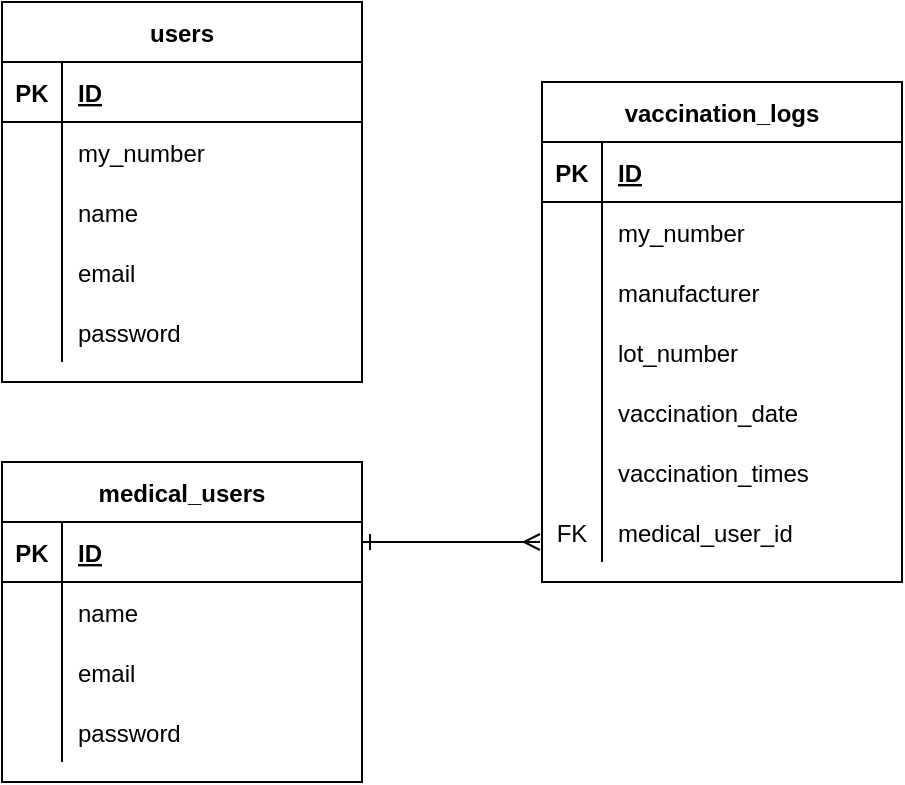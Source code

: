 <mxfile>
    <diagram id="8NareAdNkkcjwoR6nHuW" name="ページ1">
        <mxGraphModel dx="728" dy="485" grid="1" gridSize="10" guides="1" tooltips="1" connect="1" arrows="1" fold="1" page="1" pageScale="1" pageWidth="827" pageHeight="1169" math="0" shadow="0">
            <root>
                <mxCell id="adQt7VUBQKZvoSfJ0H7a-0"/>
                <mxCell id="adQt7VUBQKZvoSfJ0H7a-1" parent="adQt7VUBQKZvoSfJ0H7a-0"/>
                <mxCell id="IYLVWsjVINiWNgZcsu26-0" value="vaccination_logs" style="shape=table;startSize=30;container=1;collapsible=1;childLayout=tableLayout;fixedRows=1;rowLines=0;fontStyle=1;align=center;resizeLast=1;" parent="adQt7VUBQKZvoSfJ0H7a-1" vertex="1">
                    <mxGeometry x="270" y="120" width="180" height="250" as="geometry"/>
                </mxCell>
                <mxCell id="IYLVWsjVINiWNgZcsu26-1" value="" style="shape=partialRectangle;collapsible=0;dropTarget=0;pointerEvents=0;fillColor=none;top=0;left=0;bottom=1;right=0;points=[[0,0.5],[1,0.5]];portConstraint=eastwest;" parent="IYLVWsjVINiWNgZcsu26-0" vertex="1">
                    <mxGeometry y="30" width="180" height="30" as="geometry"/>
                </mxCell>
                <mxCell id="IYLVWsjVINiWNgZcsu26-2" value="PK" style="shape=partialRectangle;connectable=0;fillColor=none;top=0;left=0;bottom=0;right=0;fontStyle=1;overflow=hidden;" parent="IYLVWsjVINiWNgZcsu26-1" vertex="1">
                    <mxGeometry width="30" height="30" as="geometry"/>
                </mxCell>
                <mxCell id="IYLVWsjVINiWNgZcsu26-3" value="ID" style="shape=partialRectangle;connectable=0;fillColor=none;top=0;left=0;bottom=0;right=0;align=left;spacingLeft=6;fontStyle=5;overflow=hidden;" parent="IYLVWsjVINiWNgZcsu26-1" vertex="1">
                    <mxGeometry x="30" width="150" height="30" as="geometry"/>
                </mxCell>
                <mxCell id="IYLVWsjVINiWNgZcsu26-4" value="" style="shape=partialRectangle;collapsible=0;dropTarget=0;pointerEvents=0;fillColor=none;top=0;left=0;bottom=0;right=0;points=[[0,0.5],[1,0.5]];portConstraint=eastwest;" parent="IYLVWsjVINiWNgZcsu26-0" vertex="1">
                    <mxGeometry y="60" width="180" height="30" as="geometry"/>
                </mxCell>
                <mxCell id="IYLVWsjVINiWNgZcsu26-5" value="" style="shape=partialRectangle;connectable=0;fillColor=none;top=0;left=0;bottom=0;right=0;editable=1;overflow=hidden;" parent="IYLVWsjVINiWNgZcsu26-4" vertex="1">
                    <mxGeometry width="30" height="30" as="geometry"/>
                </mxCell>
                <mxCell id="IYLVWsjVINiWNgZcsu26-6" value="my_number" style="shape=partialRectangle;connectable=0;fillColor=none;top=0;left=0;bottom=0;right=0;align=left;spacingLeft=6;overflow=hidden;" parent="IYLVWsjVINiWNgZcsu26-4" vertex="1">
                    <mxGeometry x="30" width="150" height="30" as="geometry"/>
                </mxCell>
                <mxCell id="IYLVWsjVINiWNgZcsu26-7" value="" style="shape=partialRectangle;collapsible=0;dropTarget=0;pointerEvents=0;fillColor=none;top=0;left=0;bottom=0;right=0;points=[[0,0.5],[1,0.5]];portConstraint=eastwest;" parent="IYLVWsjVINiWNgZcsu26-0" vertex="1">
                    <mxGeometry y="90" width="180" height="30" as="geometry"/>
                </mxCell>
                <mxCell id="IYLVWsjVINiWNgZcsu26-8" value="" style="shape=partialRectangle;connectable=0;fillColor=none;top=0;left=0;bottom=0;right=0;editable=1;overflow=hidden;" parent="IYLVWsjVINiWNgZcsu26-7" vertex="1">
                    <mxGeometry width="30" height="30" as="geometry"/>
                </mxCell>
                <mxCell id="IYLVWsjVINiWNgZcsu26-9" value="manufacturer" style="shape=partialRectangle;connectable=0;fillColor=none;top=0;left=0;bottom=0;right=0;align=left;spacingLeft=6;overflow=hidden;" parent="IYLVWsjVINiWNgZcsu26-7" vertex="1">
                    <mxGeometry x="30" width="150" height="30" as="geometry"/>
                </mxCell>
                <mxCell id="IYLVWsjVINiWNgZcsu26-10" value="" style="shape=partialRectangle;collapsible=0;dropTarget=0;pointerEvents=0;fillColor=none;top=0;left=0;bottom=0;right=0;points=[[0,0.5],[1,0.5]];portConstraint=eastwest;" parent="IYLVWsjVINiWNgZcsu26-0" vertex="1">
                    <mxGeometry y="120" width="180" height="30" as="geometry"/>
                </mxCell>
                <mxCell id="IYLVWsjVINiWNgZcsu26-11" value="" style="shape=partialRectangle;connectable=0;fillColor=none;top=0;left=0;bottom=0;right=0;editable=1;overflow=hidden;" parent="IYLVWsjVINiWNgZcsu26-10" vertex="1">
                    <mxGeometry width="30" height="30" as="geometry"/>
                </mxCell>
                <mxCell id="IYLVWsjVINiWNgZcsu26-12" value="lot_number" style="shape=partialRectangle;connectable=0;fillColor=none;top=0;left=0;bottom=0;right=0;align=left;spacingLeft=6;overflow=hidden;" parent="IYLVWsjVINiWNgZcsu26-10" vertex="1">
                    <mxGeometry x="30" width="150" height="30" as="geometry"/>
                </mxCell>
                <mxCell id="IYLVWsjVINiWNgZcsu26-13" value="" style="shape=partialRectangle;collapsible=0;dropTarget=0;pointerEvents=0;fillColor=none;top=0;left=0;bottom=0;right=0;points=[[0,0.5],[1,0.5]];portConstraint=eastwest;" parent="IYLVWsjVINiWNgZcsu26-0" vertex="1">
                    <mxGeometry y="150" width="180" height="30" as="geometry"/>
                </mxCell>
                <mxCell id="IYLVWsjVINiWNgZcsu26-14" value="" style="shape=partialRectangle;connectable=0;fillColor=none;top=0;left=0;bottom=0;right=0;editable=1;overflow=hidden;" parent="IYLVWsjVINiWNgZcsu26-13" vertex="1">
                    <mxGeometry width="30" height="30" as="geometry"/>
                </mxCell>
                <mxCell id="IYLVWsjVINiWNgZcsu26-15" value="vaccination_date" style="shape=partialRectangle;connectable=0;fillColor=none;top=0;left=0;bottom=0;right=0;align=left;spacingLeft=6;overflow=hidden;" parent="IYLVWsjVINiWNgZcsu26-13" vertex="1">
                    <mxGeometry x="30" width="150" height="30" as="geometry"/>
                </mxCell>
                <mxCell id="IYLVWsjVINiWNgZcsu26-16" value="" style="shape=partialRectangle;collapsible=0;dropTarget=0;pointerEvents=0;fillColor=none;top=0;left=0;bottom=0;right=0;points=[[0,0.5],[1,0.5]];portConstraint=eastwest;" parent="IYLVWsjVINiWNgZcsu26-0" vertex="1">
                    <mxGeometry y="180" width="180" height="30" as="geometry"/>
                </mxCell>
                <mxCell id="IYLVWsjVINiWNgZcsu26-17" value="" style="shape=partialRectangle;connectable=0;fillColor=none;top=0;left=0;bottom=0;right=0;editable=1;overflow=hidden;" parent="IYLVWsjVINiWNgZcsu26-16" vertex="1">
                    <mxGeometry width="30" height="30" as="geometry"/>
                </mxCell>
                <mxCell id="IYLVWsjVINiWNgZcsu26-18" value="vaccination_times" style="shape=partialRectangle;connectable=0;fillColor=none;top=0;left=0;bottom=0;right=0;align=left;spacingLeft=6;overflow=hidden;" parent="IYLVWsjVINiWNgZcsu26-16" vertex="1">
                    <mxGeometry x="30" width="150" height="30" as="geometry"/>
                </mxCell>
                <mxCell id="IYLVWsjVINiWNgZcsu26-19" value="" style="shape=partialRectangle;collapsible=0;dropTarget=0;pointerEvents=0;fillColor=none;top=0;left=0;bottom=0;right=0;points=[[0,0.5],[1,0.5]];portConstraint=eastwest;" parent="IYLVWsjVINiWNgZcsu26-0" vertex="1">
                    <mxGeometry y="210" width="180" height="30" as="geometry"/>
                </mxCell>
                <mxCell id="IYLVWsjVINiWNgZcsu26-20" value="FK" style="shape=partialRectangle;connectable=0;fillColor=none;top=0;left=0;bottom=0;right=0;editable=1;overflow=hidden;" parent="IYLVWsjVINiWNgZcsu26-19" vertex="1">
                    <mxGeometry width="30" height="30" as="geometry"/>
                </mxCell>
                <mxCell id="IYLVWsjVINiWNgZcsu26-21" value="medical_user_id" style="shape=partialRectangle;connectable=0;fillColor=none;top=0;left=0;bottom=0;right=0;align=left;spacingLeft=6;overflow=hidden;" parent="IYLVWsjVINiWNgZcsu26-19" vertex="1">
                    <mxGeometry x="30" width="150" height="30" as="geometry"/>
                </mxCell>
                <mxCell id="IYLVWsjVINiWNgZcsu26-22" value="medical_users" style="shape=table;startSize=30;container=1;collapsible=1;childLayout=tableLayout;fixedRows=1;rowLines=0;fontStyle=1;align=center;resizeLast=1;" parent="adQt7VUBQKZvoSfJ0H7a-1" vertex="1">
                    <mxGeometry y="310" width="180" height="160" as="geometry"/>
                </mxCell>
                <mxCell id="IYLVWsjVINiWNgZcsu26-23" value="" style="shape=partialRectangle;collapsible=0;dropTarget=0;pointerEvents=0;fillColor=none;top=0;left=0;bottom=1;right=0;points=[[0,0.5],[1,0.5]];portConstraint=eastwest;" parent="IYLVWsjVINiWNgZcsu26-22" vertex="1">
                    <mxGeometry y="30" width="180" height="30" as="geometry"/>
                </mxCell>
                <mxCell id="IYLVWsjVINiWNgZcsu26-24" value="PK" style="shape=partialRectangle;connectable=0;fillColor=none;top=0;left=0;bottom=0;right=0;fontStyle=1;overflow=hidden;" parent="IYLVWsjVINiWNgZcsu26-23" vertex="1">
                    <mxGeometry width="30" height="30" as="geometry"/>
                </mxCell>
                <mxCell id="IYLVWsjVINiWNgZcsu26-25" value="ID" style="shape=partialRectangle;connectable=0;fillColor=none;top=0;left=0;bottom=0;right=0;align=left;spacingLeft=6;fontStyle=5;overflow=hidden;" parent="IYLVWsjVINiWNgZcsu26-23" vertex="1">
                    <mxGeometry x="30" width="150" height="30" as="geometry"/>
                </mxCell>
                <mxCell id="IYLVWsjVINiWNgZcsu26-26" value="" style="shape=partialRectangle;collapsible=0;dropTarget=0;pointerEvents=0;fillColor=none;top=0;left=0;bottom=0;right=0;points=[[0,0.5],[1,0.5]];portConstraint=eastwest;" parent="IYLVWsjVINiWNgZcsu26-22" vertex="1">
                    <mxGeometry y="60" width="180" height="30" as="geometry"/>
                </mxCell>
                <mxCell id="IYLVWsjVINiWNgZcsu26-27" value="" style="shape=partialRectangle;connectable=0;fillColor=none;top=0;left=0;bottom=0;right=0;editable=1;overflow=hidden;" parent="IYLVWsjVINiWNgZcsu26-26" vertex="1">
                    <mxGeometry width="30" height="30" as="geometry"/>
                </mxCell>
                <mxCell id="IYLVWsjVINiWNgZcsu26-28" value="name" style="shape=partialRectangle;connectable=0;fillColor=none;top=0;left=0;bottom=0;right=0;align=left;spacingLeft=6;overflow=hidden;" parent="IYLVWsjVINiWNgZcsu26-26" vertex="1">
                    <mxGeometry x="30" width="150" height="30" as="geometry"/>
                </mxCell>
                <mxCell id="IYLVWsjVINiWNgZcsu26-29" value="" style="shape=partialRectangle;collapsible=0;dropTarget=0;pointerEvents=0;fillColor=none;top=0;left=0;bottom=0;right=0;points=[[0,0.5],[1,0.5]];portConstraint=eastwest;" parent="IYLVWsjVINiWNgZcsu26-22" vertex="1">
                    <mxGeometry y="90" width="180" height="30" as="geometry"/>
                </mxCell>
                <mxCell id="IYLVWsjVINiWNgZcsu26-30" value="" style="shape=partialRectangle;connectable=0;fillColor=none;top=0;left=0;bottom=0;right=0;editable=1;overflow=hidden;" parent="IYLVWsjVINiWNgZcsu26-29" vertex="1">
                    <mxGeometry width="30" height="30" as="geometry"/>
                </mxCell>
                <mxCell id="IYLVWsjVINiWNgZcsu26-31" value="email" style="shape=partialRectangle;connectable=0;fillColor=none;top=0;left=0;bottom=0;right=0;align=left;spacingLeft=6;overflow=hidden;" parent="IYLVWsjVINiWNgZcsu26-29" vertex="1">
                    <mxGeometry x="30" width="150" height="30" as="geometry"/>
                </mxCell>
                <mxCell id="IYLVWsjVINiWNgZcsu26-32" value="" style="shape=partialRectangle;collapsible=0;dropTarget=0;pointerEvents=0;fillColor=none;top=0;left=0;bottom=0;right=0;points=[[0,0.5],[1,0.5]];portConstraint=eastwest;" parent="IYLVWsjVINiWNgZcsu26-22" vertex="1">
                    <mxGeometry y="120" width="180" height="30" as="geometry"/>
                </mxCell>
                <mxCell id="IYLVWsjVINiWNgZcsu26-33" value="" style="shape=partialRectangle;connectable=0;fillColor=none;top=0;left=0;bottom=0;right=0;editable=1;overflow=hidden;" parent="IYLVWsjVINiWNgZcsu26-32" vertex="1">
                    <mxGeometry width="30" height="30" as="geometry"/>
                </mxCell>
                <mxCell id="IYLVWsjVINiWNgZcsu26-34" value="password" style="shape=partialRectangle;connectable=0;fillColor=none;top=0;left=0;bottom=0;right=0;align=left;spacingLeft=6;overflow=hidden;" parent="IYLVWsjVINiWNgZcsu26-32" vertex="1">
                    <mxGeometry x="30" width="150" height="30" as="geometry"/>
                </mxCell>
                <mxCell id="IYLVWsjVINiWNgZcsu26-35" value="users" style="shape=table;startSize=30;container=1;collapsible=1;childLayout=tableLayout;fixedRows=1;rowLines=0;fontStyle=1;align=center;resizeLast=1;" parent="adQt7VUBQKZvoSfJ0H7a-1" vertex="1">
                    <mxGeometry y="80" width="180" height="190" as="geometry"/>
                </mxCell>
                <mxCell id="IYLVWsjVINiWNgZcsu26-36" value="" style="shape=partialRectangle;collapsible=0;dropTarget=0;pointerEvents=0;fillColor=none;top=0;left=0;bottom=1;right=0;points=[[0,0.5],[1,0.5]];portConstraint=eastwest;" parent="IYLVWsjVINiWNgZcsu26-35" vertex="1">
                    <mxGeometry y="30" width="180" height="30" as="geometry"/>
                </mxCell>
                <mxCell id="IYLVWsjVINiWNgZcsu26-37" value="PK" style="shape=partialRectangle;connectable=0;fillColor=none;top=0;left=0;bottom=0;right=0;fontStyle=1;overflow=hidden;" parent="IYLVWsjVINiWNgZcsu26-36" vertex="1">
                    <mxGeometry width="30" height="30" as="geometry"/>
                </mxCell>
                <mxCell id="IYLVWsjVINiWNgZcsu26-38" value="ID" style="shape=partialRectangle;connectable=0;fillColor=none;top=0;left=0;bottom=0;right=0;align=left;spacingLeft=6;fontStyle=5;overflow=hidden;" parent="IYLVWsjVINiWNgZcsu26-36" vertex="1">
                    <mxGeometry x="30" width="150" height="30" as="geometry"/>
                </mxCell>
                <mxCell id="IYLVWsjVINiWNgZcsu26-39" value="" style="shape=partialRectangle;collapsible=0;dropTarget=0;pointerEvents=0;fillColor=none;top=0;left=0;bottom=0;right=0;points=[[0,0.5],[1,0.5]];portConstraint=eastwest;" parent="IYLVWsjVINiWNgZcsu26-35" vertex="1">
                    <mxGeometry y="60" width="180" height="30" as="geometry"/>
                </mxCell>
                <mxCell id="IYLVWsjVINiWNgZcsu26-40" value="" style="shape=partialRectangle;connectable=0;fillColor=none;top=0;left=0;bottom=0;right=0;editable=1;overflow=hidden;" parent="IYLVWsjVINiWNgZcsu26-39" vertex="1">
                    <mxGeometry width="30" height="30" as="geometry"/>
                </mxCell>
                <mxCell id="IYLVWsjVINiWNgZcsu26-41" value="my_number" style="shape=partialRectangle;connectable=0;fillColor=none;top=0;left=0;bottom=0;right=0;align=left;spacingLeft=6;overflow=hidden;" parent="IYLVWsjVINiWNgZcsu26-39" vertex="1">
                    <mxGeometry x="30" width="150" height="30" as="geometry"/>
                </mxCell>
                <mxCell id="IYLVWsjVINiWNgZcsu26-42" value="" style="shape=partialRectangle;collapsible=0;dropTarget=0;pointerEvents=0;fillColor=none;top=0;left=0;bottom=0;right=0;points=[[0,0.5],[1,0.5]];portConstraint=eastwest;" parent="IYLVWsjVINiWNgZcsu26-35" vertex="1">
                    <mxGeometry y="90" width="180" height="30" as="geometry"/>
                </mxCell>
                <mxCell id="IYLVWsjVINiWNgZcsu26-43" value="" style="shape=partialRectangle;connectable=0;fillColor=none;top=0;left=0;bottom=0;right=0;editable=1;overflow=hidden;" parent="IYLVWsjVINiWNgZcsu26-42" vertex="1">
                    <mxGeometry width="30" height="30" as="geometry"/>
                </mxCell>
                <mxCell id="IYLVWsjVINiWNgZcsu26-44" value="name" style="shape=partialRectangle;connectable=0;fillColor=none;top=0;left=0;bottom=0;right=0;align=left;spacingLeft=6;overflow=hidden;" parent="IYLVWsjVINiWNgZcsu26-42" vertex="1">
                    <mxGeometry x="30" width="150" height="30" as="geometry"/>
                </mxCell>
                <mxCell id="IYLVWsjVINiWNgZcsu26-45" value="" style="shape=partialRectangle;collapsible=0;dropTarget=0;pointerEvents=0;fillColor=none;top=0;left=0;bottom=0;right=0;points=[[0,0.5],[1,0.5]];portConstraint=eastwest;" parent="IYLVWsjVINiWNgZcsu26-35" vertex="1">
                    <mxGeometry y="120" width="180" height="30" as="geometry"/>
                </mxCell>
                <mxCell id="IYLVWsjVINiWNgZcsu26-46" value="" style="shape=partialRectangle;connectable=0;fillColor=none;top=0;left=0;bottom=0;right=0;editable=1;overflow=hidden;" parent="IYLVWsjVINiWNgZcsu26-45" vertex="1">
                    <mxGeometry width="30" height="30" as="geometry"/>
                </mxCell>
                <mxCell id="IYLVWsjVINiWNgZcsu26-47" value="email" style="shape=partialRectangle;connectable=0;fillColor=none;top=0;left=0;bottom=0;right=0;align=left;spacingLeft=6;overflow=hidden;" parent="IYLVWsjVINiWNgZcsu26-45" vertex="1">
                    <mxGeometry x="30" width="150" height="30" as="geometry"/>
                </mxCell>
                <mxCell id="IYLVWsjVINiWNgZcsu26-48" value="" style="shape=partialRectangle;collapsible=0;dropTarget=0;pointerEvents=0;fillColor=none;top=0;left=0;bottom=0;right=0;points=[[0,0.5],[1,0.5]];portConstraint=eastwest;" parent="IYLVWsjVINiWNgZcsu26-35" vertex="1">
                    <mxGeometry y="150" width="180" height="30" as="geometry"/>
                </mxCell>
                <mxCell id="IYLVWsjVINiWNgZcsu26-49" value="" style="shape=partialRectangle;connectable=0;fillColor=none;top=0;left=0;bottom=0;right=0;editable=1;overflow=hidden;" parent="IYLVWsjVINiWNgZcsu26-48" vertex="1">
                    <mxGeometry width="30" height="30" as="geometry"/>
                </mxCell>
                <mxCell id="IYLVWsjVINiWNgZcsu26-50" value="password" style="shape=partialRectangle;connectable=0;fillColor=none;top=0;left=0;bottom=0;right=0;align=left;spacingLeft=6;overflow=hidden;" parent="IYLVWsjVINiWNgZcsu26-48" vertex="1">
                    <mxGeometry x="30" width="150" height="30" as="geometry"/>
                </mxCell>
                <mxCell id="SdLxAFR7e1Fr1fQltF3z-0" style="edgeStyle=none;rounded=0;orthogonalLoop=1;jettySize=auto;html=1;exitX=1;exitY=0.5;exitDx=0;exitDy=0;startArrow=ERone;startFill=0;endArrow=ERmany;endFill=0;" edge="1" parent="adQt7VUBQKZvoSfJ0H7a-1">
                    <mxGeometry relative="1" as="geometry">
                        <mxPoint x="180" y="350" as="sourcePoint"/>
                        <mxPoint x="269" y="350" as="targetPoint"/>
                    </mxGeometry>
                </mxCell>
            </root>
        </mxGraphModel>
    </diagram>
    <diagram id="MudqrLyOpkTR19W4x5oU" name="ページ2">
        <mxGraphModel dx="728" dy="485" grid="1" gridSize="10" guides="1" tooltips="1" connect="1" arrows="1" fold="1" page="1" pageScale="1" pageWidth="827" pageHeight="1169" math="0" shadow="0">
            <root>
                <mxCell id="0"/>
                <mxCell id="1" parent="0"/>
                <mxCell id="133" style="edgeStyle=orthogonalEdgeStyle;rounded=0;orthogonalLoop=1;jettySize=auto;html=1;entryX=0.442;entryY=-0.003;entryDx=0;entryDy=0;entryPerimeter=0;startArrow=none;startFill=0;endArrow=ERmany;endFill=0;" parent="1" source="6" target="84" edge="1">
                    <mxGeometry relative="1" as="geometry"/>
                </mxCell>
                <mxCell id="6" value="users" style="shape=table;startSize=30;container=1;collapsible=1;childLayout=tableLayout;fixedRows=1;rowLines=0;fontStyle=1;align=center;resizeLast=1;" parent="1" vertex="1">
                    <mxGeometry x="30" y="10" width="120" height="190" as="geometry"/>
                </mxCell>
                <mxCell id="97" style="shape=partialRectangle;collapsible=0;dropTarget=0;pointerEvents=0;fillColor=none;top=0;left=0;bottom=0;right=0;points=[[0,0.5],[1,0.5]];portConstraint=eastwest;" parent="6" vertex="1">
                    <mxGeometry y="30" width="120" height="30" as="geometry"/>
                </mxCell>
                <mxCell id="98" value="PK" style="shape=partialRectangle;connectable=0;fillColor=none;top=0;left=0;bottom=0;right=0;editable=1;overflow=hidden;" parent="97" vertex="1">
                    <mxGeometry width="30" height="30" as="geometry"/>
                </mxCell>
                <mxCell id="99" value="id" style="shape=partialRectangle;connectable=0;fillColor=none;top=0;left=0;bottom=0;right=0;align=left;spacingLeft=6;overflow=hidden;" parent="97" vertex="1">
                    <mxGeometry x="30" width="90" height="30" as="geometry"/>
                </mxCell>
                <mxCell id="10" value="" style="shape=partialRectangle;collapsible=0;dropTarget=0;pointerEvents=0;fillColor=none;top=0;left=0;bottom=0;right=0;points=[[0,0.5],[1,0.5]];portConstraint=eastwest;" parent="6" vertex="1">
                    <mxGeometry y="60" width="120" height="30" as="geometry"/>
                </mxCell>
                <mxCell id="11" value="" style="shape=partialRectangle;connectable=0;fillColor=none;top=0;left=0;bottom=0;right=0;editable=1;overflow=hidden;" parent="10" vertex="1">
                    <mxGeometry width="30" height="30" as="geometry"/>
                </mxCell>
                <mxCell id="12" value="my_number" style="shape=partialRectangle;connectable=0;fillColor=none;top=0;left=0;bottom=0;right=0;align=left;spacingLeft=6;overflow=hidden;" parent="10" vertex="1">
                    <mxGeometry x="30" width="90" height="30" as="geometry"/>
                </mxCell>
                <mxCell id="13" value="" style="shape=partialRectangle;collapsible=0;dropTarget=0;pointerEvents=0;fillColor=none;top=0;left=0;bottom=0;right=0;points=[[0,0.5],[1,0.5]];portConstraint=eastwest;" parent="6" vertex="1">
                    <mxGeometry y="90" width="120" height="30" as="geometry"/>
                </mxCell>
                <mxCell id="14" value="" style="shape=partialRectangle;connectable=0;fillColor=none;top=0;left=0;bottom=0;right=0;editable=1;overflow=hidden;" parent="13" vertex="1">
                    <mxGeometry width="30" height="30" as="geometry"/>
                </mxCell>
                <mxCell id="15" value="name" style="shape=partialRectangle;connectable=0;fillColor=none;top=0;left=0;bottom=0;right=0;align=left;spacingLeft=6;overflow=hidden;" parent="13" vertex="1">
                    <mxGeometry x="30" width="90" height="30" as="geometry"/>
                </mxCell>
                <mxCell id="40" value="" style="shape=partialRectangle;collapsible=0;dropTarget=0;pointerEvents=0;fillColor=none;top=0;left=0;bottom=0;right=0;points=[[0,0.5],[1,0.5]];portConstraint=eastwest;" parent="6" vertex="1">
                    <mxGeometry y="120" width="120" height="30" as="geometry"/>
                </mxCell>
                <mxCell id="41" value="" style="shape=partialRectangle;connectable=0;fillColor=none;top=0;left=0;bottom=0;right=0;editable=1;overflow=hidden;" parent="40" vertex="1">
                    <mxGeometry width="30" height="30" as="geometry"/>
                </mxCell>
                <mxCell id="42" value="email" style="shape=partialRectangle;connectable=0;fillColor=none;top=0;left=0;bottom=0;right=0;align=left;spacingLeft=6;overflow=hidden;" parent="40" vertex="1">
                    <mxGeometry x="30" width="90" height="30" as="geometry"/>
                </mxCell>
                <mxCell id="43" value="" style="shape=partialRectangle;collapsible=0;dropTarget=0;pointerEvents=0;fillColor=none;top=0;left=0;bottom=0;right=0;points=[[0,0.5],[1,0.5]];portConstraint=eastwest;" parent="6" vertex="1">
                    <mxGeometry y="150" width="120" height="30" as="geometry"/>
                </mxCell>
                <mxCell id="44" value="" style="shape=partialRectangle;connectable=0;fillColor=none;top=0;left=0;bottom=0;right=0;editable=1;overflow=hidden;" parent="43" vertex="1">
                    <mxGeometry width="30" height="30" as="geometry"/>
                </mxCell>
                <mxCell id="45" value="password" style="shape=partialRectangle;connectable=0;fillColor=none;top=0;left=0;bottom=0;right=0;align=left;spacingLeft=6;overflow=hidden;" parent="43" vertex="1">
                    <mxGeometry x="30" width="90" height="30" as="geometry"/>
                </mxCell>
                <mxCell id="135" style="edgeStyle=orthogonalEdgeStyle;rounded=0;orthogonalLoop=1;jettySize=auto;html=1;exitX=0.5;exitY=0;exitDx=0;exitDy=0;startArrow=none;startFill=0;endArrow=ERmany;endFill=0;" parent="1" source="19" edge="1">
                    <mxGeometry relative="1" as="geometry">
                        <mxPoint x="90" y="430" as="targetPoint"/>
                    </mxGeometry>
                </mxCell>
                <mxCell id="19" value="roles" style="shape=table;startSize=30;container=1;collapsible=1;childLayout=tableLayout;fixedRows=1;rowLines=0;fontStyle=1;align=center;resizeLast=1;" parent="1" vertex="1">
                    <mxGeometry x="10" y="460" width="160" height="190" as="geometry"/>
                </mxCell>
                <mxCell id="100" style="shape=partialRectangle;collapsible=0;dropTarget=0;pointerEvents=0;fillColor=none;top=0;left=0;bottom=0;right=0;points=[[0,0.5],[1,0.5]];portConstraint=eastwest;" parent="19" vertex="1">
                    <mxGeometry y="30" width="160" height="30" as="geometry"/>
                </mxCell>
                <mxCell id="101" value="PK" style="shape=partialRectangle;connectable=0;fillColor=none;top=0;left=0;bottom=0;right=0;editable=1;overflow=hidden;" parent="100" vertex="1">
                    <mxGeometry width="30" height="30" as="geometry"/>
                </mxCell>
                <mxCell id="102" value="id" style="shape=partialRectangle;connectable=0;fillColor=none;top=0;left=0;bottom=0;right=0;align=left;spacingLeft=6;overflow=hidden;" parent="100" vertex="1">
                    <mxGeometry x="30" width="130" height="30" as="geometry"/>
                </mxCell>
                <mxCell id="20" value="" style="shape=partialRectangle;collapsible=0;dropTarget=0;pointerEvents=0;fillColor=none;top=0;left=0;bottom=0;right=0;points=[[0,0.5],[1,0.5]];portConstraint=eastwest;" parent="19" vertex="1">
                    <mxGeometry y="60" width="160" height="30" as="geometry"/>
                </mxCell>
                <mxCell id="21" value="" style="shape=partialRectangle;connectable=0;fillColor=none;top=0;left=0;bottom=0;right=0;editable=1;overflow=hidden;" parent="20" vertex="1">
                    <mxGeometry width="30" height="30" as="geometry"/>
                </mxCell>
                <mxCell id="22" value="role_name" style="shape=partialRectangle;connectable=0;fillColor=none;top=0;left=0;bottom=0;right=0;align=left;spacingLeft=6;overflow=hidden;" parent="20" vertex="1">
                    <mxGeometry x="30" width="130" height="30" as="geometry"/>
                </mxCell>
                <mxCell id="23" value="" style="shape=partialRectangle;collapsible=0;dropTarget=0;pointerEvents=0;fillColor=none;top=0;left=0;bottom=0;right=0;points=[[0,0.5],[1,0.5]];portConstraint=eastwest;" parent="19" vertex="1">
                    <mxGeometry y="90" width="160" height="30" as="geometry"/>
                </mxCell>
                <mxCell id="24" value="" style="shape=partialRectangle;connectable=0;fillColor=none;top=0;left=0;bottom=0;right=0;editable=1;overflow=hidden;" parent="23" vertex="1">
                    <mxGeometry width="30" height="30" as="geometry"/>
                </mxCell>
                <mxCell id="25" value="sort_by" style="shape=partialRectangle;connectable=0;fillColor=none;top=0;left=0;bottom=0;right=0;align=left;spacingLeft=6;overflow=hidden;" parent="23" vertex="1">
                    <mxGeometry x="30" width="130" height="30" as="geometry"/>
                </mxCell>
                <mxCell id="26" value="" style="shape=partialRectangle;collapsible=0;dropTarget=0;pointerEvents=0;fillColor=none;top=0;left=0;bottom=0;right=0;points=[[0,0.5],[1,0.5]];portConstraint=eastwest;" parent="19" vertex="1">
                    <mxGeometry y="120" width="160" height="30" as="geometry"/>
                </mxCell>
                <mxCell id="27" value="" style="shape=partialRectangle;connectable=0;fillColor=none;top=0;left=0;bottom=0;right=0;editable=1;overflow=hidden;" parent="26" vertex="1">
                    <mxGeometry width="30" height="30" as="geometry"/>
                </mxCell>
                <mxCell id="28" value="" style="shape=partialRectangle;connectable=0;fillColor=none;top=0;left=0;bottom=0;right=0;align=left;spacingLeft=6;overflow=hidden;" parent="26" vertex="1">
                    <mxGeometry x="30" width="130" height="30" as="geometry"/>
                </mxCell>
                <mxCell id="59" style="shape=partialRectangle;collapsible=0;dropTarget=0;pointerEvents=0;fillColor=none;top=0;left=0;bottom=0;right=0;points=[[0,0.5],[1,0.5]];portConstraint=eastwest;" parent="19" vertex="1">
                    <mxGeometry y="150" width="160" height="30" as="geometry"/>
                </mxCell>
                <mxCell id="60" style="shape=partialRectangle;connectable=0;fillColor=none;top=0;left=0;bottom=0;right=0;editable=1;overflow=hidden;" parent="59" vertex="1">
                    <mxGeometry width="30" height="30" as="geometry"/>
                </mxCell>
                <mxCell id="61" value="" style="shape=partialRectangle;connectable=0;fillColor=none;top=0;left=0;bottom=0;right=0;align=left;spacingLeft=6;overflow=hidden;" parent="59" vertex="1">
                    <mxGeometry x="30" width="130" height="30" as="geometry"/>
                </mxCell>
                <mxCell id="62" value="vaccination_logs" style="shape=table;startSize=30;container=1;collapsible=1;childLayout=tableLayout;fixedRows=1;rowLines=0;fontStyle=1;align=center;resizeLast=1;" parent="1" vertex="1">
                    <mxGeometry x="330" y="10" width="160" height="250" as="geometry"/>
                </mxCell>
                <mxCell id="106" style="shape=partialRectangle;collapsible=0;dropTarget=0;pointerEvents=0;fillColor=none;top=0;left=0;bottom=0;right=0;points=[[0,0.5],[1,0.5]];portConstraint=eastwest;" parent="62" vertex="1">
                    <mxGeometry y="30" width="160" height="30" as="geometry"/>
                </mxCell>
                <mxCell id="107" value="PK" style="shape=partialRectangle;connectable=0;fillColor=none;top=0;left=0;bottom=0;right=0;editable=1;overflow=hidden;" parent="106" vertex="1">
                    <mxGeometry width="30" height="30" as="geometry"/>
                </mxCell>
                <mxCell id="108" value="id" style="shape=partialRectangle;connectable=0;fillColor=none;top=0;left=0;bottom=0;right=0;align=left;spacingLeft=6;overflow=hidden;" parent="106" vertex="1">
                    <mxGeometry x="30" width="130" height="30" as="geometry"/>
                </mxCell>
                <mxCell id="63" value="" style="shape=partialRectangle;collapsible=0;dropTarget=0;pointerEvents=0;fillColor=none;top=0;left=0;bottom=0;right=0;points=[[0,0.5],[1,0.5]];portConstraint=eastwest;" parent="62" vertex="1">
                    <mxGeometry y="60" width="160" height="30" as="geometry"/>
                </mxCell>
                <mxCell id="64" value="FK" style="shape=partialRectangle;connectable=0;fillColor=none;top=0;left=0;bottom=0;right=0;editable=1;overflow=hidden;" parent="63" vertex="1">
                    <mxGeometry width="30" height="30" as="geometry"/>
                </mxCell>
                <mxCell id="65" value="user_id" style="shape=partialRectangle;connectable=0;fillColor=none;top=0;left=0;bottom=0;right=0;align=left;spacingLeft=6;overflow=hidden;" parent="63" vertex="1">
                    <mxGeometry x="30" width="130" height="30" as="geometry"/>
                </mxCell>
                <mxCell id="66" value="" style="shape=partialRectangle;collapsible=0;dropTarget=0;pointerEvents=0;fillColor=none;top=0;left=0;bottom=0;right=0;points=[[0,0.5],[1,0.5]];portConstraint=eastwest;" parent="62" vertex="1">
                    <mxGeometry y="90" width="160" height="30" as="geometry"/>
                </mxCell>
                <mxCell id="67" value="FK" style="shape=partialRectangle;connectable=0;fillColor=none;top=0;left=0;bottom=0;right=0;editable=1;overflow=hidden;" parent="66" vertex="1">
                    <mxGeometry width="30" height="30" as="geometry"/>
                </mxCell>
                <mxCell id="68" value="manufacturer_id" style="shape=partialRectangle;connectable=0;fillColor=none;top=0;left=0;bottom=0;right=0;align=left;spacingLeft=6;overflow=hidden;" parent="66" vertex="1">
                    <mxGeometry x="30" width="130" height="30" as="geometry"/>
                </mxCell>
                <mxCell id="69" value="" style="shape=partialRectangle;collapsible=0;dropTarget=0;pointerEvents=0;fillColor=none;top=0;left=0;bottom=0;right=0;points=[[0,0.5],[1,0.5]];portConstraint=eastwest;" parent="62" vertex="1">
                    <mxGeometry y="120" width="160" height="30" as="geometry"/>
                </mxCell>
                <mxCell id="70" value="" style="shape=partialRectangle;connectable=0;fillColor=none;top=0;left=0;bottom=0;right=0;editable=1;overflow=hidden;" parent="69" vertex="1">
                    <mxGeometry width="30" height="30" as="geometry"/>
                </mxCell>
                <mxCell id="71" value="lot_number" style="shape=partialRectangle;connectable=0;fillColor=none;top=0;left=0;bottom=0;right=0;align=left;spacingLeft=6;overflow=hidden;" parent="69" vertex="1">
                    <mxGeometry x="30" width="130" height="30" as="geometry"/>
                </mxCell>
                <mxCell id="72" value="" style="shape=partialRectangle;collapsible=0;dropTarget=0;pointerEvents=0;fillColor=none;top=0;left=0;bottom=0;right=0;points=[[0,0.5],[1,0.5]];portConstraint=eastwest;" parent="62" vertex="1">
                    <mxGeometry y="150" width="160" height="30" as="geometry"/>
                </mxCell>
                <mxCell id="73" value="" style="shape=partialRectangle;connectable=0;fillColor=none;top=0;left=0;bottom=0;right=0;editable=1;overflow=hidden;" parent="72" vertex="1">
                    <mxGeometry width="30" height="30" as="geometry"/>
                </mxCell>
                <mxCell id="74" value="vaccination_date" style="shape=partialRectangle;connectable=0;fillColor=none;top=0;left=0;bottom=0;right=0;align=left;spacingLeft=6;overflow=hidden;" parent="72" vertex="1">
                    <mxGeometry x="30" width="130" height="30" as="geometry"/>
                </mxCell>
                <mxCell id="75" value="" style="shape=partialRectangle;collapsible=0;dropTarget=0;pointerEvents=0;fillColor=none;top=0;left=0;bottom=0;right=0;points=[[0,0.5],[1,0.5]];portConstraint=eastwest;" parent="62" vertex="1">
                    <mxGeometry y="180" width="160" height="30" as="geometry"/>
                </mxCell>
                <mxCell id="76" value="" style="shape=partialRectangle;connectable=0;fillColor=none;top=0;left=0;bottom=0;right=0;editable=1;overflow=hidden;" parent="75" vertex="1">
                    <mxGeometry width="30" height="30" as="geometry"/>
                </mxCell>
                <mxCell id="77" value="vaccination_times" style="shape=partialRectangle;connectable=0;fillColor=none;top=0;left=0;bottom=0;right=0;align=left;spacingLeft=6;overflow=hidden;" parent="75" vertex="1">
                    <mxGeometry x="30" width="130" height="30" as="geometry"/>
                </mxCell>
                <mxCell id="145" style="shape=partialRectangle;collapsible=0;dropTarget=0;pointerEvents=0;fillColor=none;top=0;left=0;bottom=0;right=0;points=[[0,0.5],[1,0.5]];portConstraint=eastwest;" parent="62" vertex="1">
                    <mxGeometry y="210" width="160" height="30" as="geometry"/>
                </mxCell>
                <mxCell id="146" style="shape=partialRectangle;connectable=0;fillColor=none;top=0;left=0;bottom=0;right=0;editable=1;overflow=hidden;" parent="145" vertex="1">
                    <mxGeometry width="30" height="30" as="geometry"/>
                </mxCell>
                <mxCell id="147" value="created_by" style="shape=partialRectangle;connectable=0;fillColor=none;top=0;left=0;bottom=0;right=0;align=left;spacingLeft=6;overflow=hidden;" parent="145" vertex="1">
                    <mxGeometry x="30" width="130" height="30" as="geometry"/>
                </mxCell>
                <mxCell id="84" value="users_roles" style="shape=table;startSize=30;container=1;collapsible=1;childLayout=tableLayout;fixedRows=1;rowLines=0;fontStyle=1;align=center;resizeLast=1;" parent="1" vertex="1">
                    <mxGeometry x="20" y="240" width="160" height="190" as="geometry"/>
                </mxCell>
                <mxCell id="103" style="shape=partialRectangle;collapsible=0;dropTarget=0;pointerEvents=0;fillColor=none;top=0;left=0;bottom=0;right=0;points=[[0,0.5],[1,0.5]];portConstraint=eastwest;" parent="84" vertex="1">
                    <mxGeometry y="30" width="160" height="30" as="geometry"/>
                </mxCell>
                <mxCell id="104" value="PK" style="shape=partialRectangle;connectable=0;fillColor=none;top=0;left=0;bottom=0;right=0;editable=1;overflow=hidden;" parent="103" vertex="1">
                    <mxGeometry width="30" height="30" as="geometry"/>
                </mxCell>
                <mxCell id="105" value="id" style="shape=partialRectangle;connectable=0;fillColor=none;top=0;left=0;bottom=0;right=0;align=left;spacingLeft=6;overflow=hidden;" parent="103" vertex="1">
                    <mxGeometry x="30" width="130" height="30" as="geometry"/>
                </mxCell>
                <mxCell id="85" value="" style="shape=partialRectangle;collapsible=0;dropTarget=0;pointerEvents=0;fillColor=none;top=0;left=0;bottom=0;right=0;points=[[0,0.5],[1,0.5]];portConstraint=eastwest;" parent="84" vertex="1">
                    <mxGeometry y="60" width="160" height="30" as="geometry"/>
                </mxCell>
                <mxCell id="86" value="FK" style="shape=partialRectangle;connectable=0;fillColor=none;top=0;left=0;bottom=0;right=0;editable=1;overflow=hidden;" parent="85" vertex="1">
                    <mxGeometry width="30" height="30" as="geometry"/>
                </mxCell>
                <mxCell id="87" value="user_id" style="shape=partialRectangle;connectable=0;fillColor=none;top=0;left=0;bottom=0;right=0;align=left;spacingLeft=6;overflow=hidden;" parent="85" vertex="1">
                    <mxGeometry x="30" width="130" height="30" as="geometry"/>
                </mxCell>
                <mxCell id="88" value="" style="shape=partialRectangle;collapsible=0;dropTarget=0;pointerEvents=0;fillColor=none;top=0;left=0;bottom=0;right=0;points=[[0,0.5],[1,0.5]];portConstraint=eastwest;" parent="84" vertex="1">
                    <mxGeometry y="90" width="160" height="30" as="geometry"/>
                </mxCell>
                <mxCell id="89" value="FK" style="shape=partialRectangle;connectable=0;fillColor=none;top=0;left=0;bottom=0;right=0;editable=1;overflow=hidden;" parent="88" vertex="1">
                    <mxGeometry width="30" height="30" as="geometry"/>
                </mxCell>
                <mxCell id="90" value="role_id" style="shape=partialRectangle;connectable=0;fillColor=none;top=0;left=0;bottom=0;right=0;align=left;spacingLeft=6;overflow=hidden;" parent="88" vertex="1">
                    <mxGeometry x="30" width="130" height="30" as="geometry"/>
                </mxCell>
                <mxCell id="91" value="" style="shape=partialRectangle;collapsible=0;dropTarget=0;pointerEvents=0;fillColor=none;top=0;left=0;bottom=0;right=0;points=[[0,0.5],[1,0.5]];portConstraint=eastwest;" parent="84" vertex="1">
                    <mxGeometry y="120" width="160" height="30" as="geometry"/>
                </mxCell>
                <mxCell id="92" value="" style="shape=partialRectangle;connectable=0;fillColor=none;top=0;left=0;bottom=0;right=0;editable=1;overflow=hidden;" parent="91" vertex="1">
                    <mxGeometry width="30" height="30" as="geometry"/>
                </mxCell>
                <mxCell id="93" value="" style="shape=partialRectangle;connectable=0;fillColor=none;top=0;left=0;bottom=0;right=0;align=left;spacingLeft=6;overflow=hidden;" parent="91" vertex="1">
                    <mxGeometry x="30" width="130" height="30" as="geometry"/>
                </mxCell>
                <mxCell id="94" style="shape=partialRectangle;collapsible=0;dropTarget=0;pointerEvents=0;fillColor=none;top=0;left=0;bottom=0;right=0;points=[[0,0.5],[1,0.5]];portConstraint=eastwest;" parent="84" vertex="1">
                    <mxGeometry y="150" width="160" height="30" as="geometry"/>
                </mxCell>
                <mxCell id="95" style="shape=partialRectangle;connectable=0;fillColor=none;top=0;left=0;bottom=0;right=0;editable=1;overflow=hidden;" parent="94" vertex="1">
                    <mxGeometry width="30" height="30" as="geometry"/>
                </mxCell>
                <mxCell id="96" value="" style="shape=partialRectangle;connectable=0;fillColor=none;top=0;left=0;bottom=0;right=0;align=left;spacingLeft=6;overflow=hidden;" parent="94" vertex="1">
                    <mxGeometry x="30" width="130" height="30" as="geometry"/>
                </mxCell>
                <mxCell id="138" style="edgeStyle=orthogonalEdgeStyle;rounded=0;orthogonalLoop=1;jettySize=auto;html=1;exitX=0.5;exitY=0;exitDx=0;exitDy=0;entryX=0.5;entryY=1;entryDx=0;entryDy=0;startArrow=none;startFill=0;endArrow=ERmany;endFill=0;" parent="1" source="109" target="62" edge="1">
                    <mxGeometry relative="1" as="geometry"/>
                </mxCell>
                <mxCell id="109" value="manufacturers" style="shape=table;startSize=30;container=1;collapsible=1;childLayout=tableLayout;fixedRows=1;rowLines=0;fontStyle=1;align=center;resizeLast=1;" parent="1" vertex="1">
                    <mxGeometry x="330" y="280" width="160" height="190" as="geometry"/>
                </mxCell>
                <mxCell id="110" style="shape=partialRectangle;collapsible=0;dropTarget=0;pointerEvents=0;fillColor=none;top=0;left=0;bottom=0;right=0;points=[[0,0.5],[1,0.5]];portConstraint=eastwest;" parent="109" vertex="1">
                    <mxGeometry y="30" width="160" height="30" as="geometry"/>
                </mxCell>
                <mxCell id="111" value="PK" style="shape=partialRectangle;connectable=0;fillColor=none;top=0;left=0;bottom=0;right=0;editable=1;overflow=hidden;" parent="110" vertex="1">
                    <mxGeometry width="30" height="30" as="geometry"/>
                </mxCell>
                <mxCell id="112" value="id" style="shape=partialRectangle;connectable=0;fillColor=none;top=0;left=0;bottom=0;right=0;align=left;spacingLeft=6;overflow=hidden;" parent="110" vertex="1">
                    <mxGeometry x="30" width="130" height="30" as="geometry"/>
                </mxCell>
                <mxCell id="113" value="" style="shape=partialRectangle;collapsible=0;dropTarget=0;pointerEvents=0;fillColor=none;top=0;left=0;bottom=0;right=0;points=[[0,0.5],[1,0.5]];portConstraint=eastwest;" parent="109" vertex="1">
                    <mxGeometry y="60" width="160" height="30" as="geometry"/>
                </mxCell>
                <mxCell id="114" value="" style="shape=partialRectangle;connectable=0;fillColor=none;top=0;left=0;bottom=0;right=0;editable=1;overflow=hidden;" parent="113" vertex="1">
                    <mxGeometry width="30" height="30" as="geometry"/>
                </mxCell>
                <mxCell id="115" value="manufacturer_name" style="shape=partialRectangle;connectable=0;fillColor=none;top=0;left=0;bottom=0;right=0;align=left;spacingLeft=6;overflow=hidden;" parent="113" vertex="1">
                    <mxGeometry x="30" width="130" height="30" as="geometry"/>
                </mxCell>
                <mxCell id="116" value="" style="shape=partialRectangle;collapsible=0;dropTarget=0;pointerEvents=0;fillColor=none;top=0;left=0;bottom=0;right=0;points=[[0,0.5],[1,0.5]];portConstraint=eastwest;" parent="109" vertex="1">
                    <mxGeometry y="90" width="160" height="30" as="geometry"/>
                </mxCell>
                <mxCell id="117" value="" style="shape=partialRectangle;connectable=0;fillColor=none;top=0;left=0;bottom=0;right=0;editable=1;overflow=hidden;" parent="116" vertex="1">
                    <mxGeometry width="30" height="30" as="geometry"/>
                </mxCell>
                <mxCell id="118" value="sort_by" style="shape=partialRectangle;connectable=0;fillColor=none;top=0;left=0;bottom=0;right=0;align=left;spacingLeft=6;overflow=hidden;" parent="116" vertex="1">
                    <mxGeometry x="30" width="130" height="30" as="geometry"/>
                </mxCell>
                <mxCell id="119" value="" style="shape=partialRectangle;collapsible=0;dropTarget=0;pointerEvents=0;fillColor=none;top=0;left=0;bottom=0;right=0;points=[[0,0.5],[1,0.5]];portConstraint=eastwest;" parent="109" vertex="1">
                    <mxGeometry y="120" width="160" height="30" as="geometry"/>
                </mxCell>
                <mxCell id="120" value="" style="shape=partialRectangle;connectable=0;fillColor=none;top=0;left=0;bottom=0;right=0;editable=1;overflow=hidden;" parent="119" vertex="1">
                    <mxGeometry width="30" height="30" as="geometry"/>
                </mxCell>
                <mxCell id="121" value="" style="shape=partialRectangle;connectable=0;fillColor=none;top=0;left=0;bottom=0;right=0;align=left;spacingLeft=6;overflow=hidden;" parent="119" vertex="1">
                    <mxGeometry x="30" width="130" height="30" as="geometry"/>
                </mxCell>
                <mxCell id="122" style="shape=partialRectangle;collapsible=0;dropTarget=0;pointerEvents=0;fillColor=none;top=0;left=0;bottom=0;right=0;points=[[0,0.5],[1,0.5]];portConstraint=eastwest;" parent="109" vertex="1">
                    <mxGeometry y="150" width="160" height="30" as="geometry"/>
                </mxCell>
                <mxCell id="123" style="shape=partialRectangle;connectable=0;fillColor=none;top=0;left=0;bottom=0;right=0;editable=1;overflow=hidden;" parent="122" vertex="1">
                    <mxGeometry width="30" height="30" as="geometry"/>
                </mxCell>
                <mxCell id="124" value="" style="shape=partialRectangle;connectable=0;fillColor=none;top=0;left=0;bottom=0;right=0;align=left;spacingLeft=6;overflow=hidden;" parent="122" vertex="1">
                    <mxGeometry x="30" width="130" height="30" as="geometry"/>
                </mxCell>
                <mxCell id="137" style="edgeStyle=orthogonalEdgeStyle;rounded=0;orthogonalLoop=1;jettySize=auto;html=1;exitX=1;exitY=0.5;exitDx=0;exitDy=0;entryX=0;entryY=0.5;entryDx=0;entryDy=0;startArrow=none;startFill=0;endArrow=ERmany;endFill=0;" parent="1" source="13" target="66" edge="1">
                    <mxGeometry relative="1" as="geometry"/>
                </mxCell>
            </root>
        </mxGraphModel>
    </diagram>
    <diagram id="Y62ZZuUkWeP93ytz1ZEb" name="ページ3">
        <mxGraphModel dx="1555" dy="485" grid="1" gridSize="10" guides="1" tooltips="1" connect="1" arrows="1" fold="1" page="1" pageScale="1" pageWidth="827" pageHeight="1169" math="0" shadow="0">
            <root>
                <mxCell id="UqJYnuXR17u50O8qY3bn-0"/>
                <mxCell id="UqJYnuXR17u50O8qY3bn-1" parent="UqJYnuXR17u50O8qY3bn-0"/>
                <mxCell id="1SRkoIljKD7-ro4ITwPD-33" style="edgeStyle=none;rounded=0;orthogonalLoop=1;jettySize=auto;html=1;exitX=0.5;exitY=1;exitDx=0;exitDy=0;entryX=0.5;entryY=0;entryDx=0;entryDy=0;startArrow=ERzeroToOne;startFill=1;endArrow=ERzeroToOne;endFill=1;" parent="UqJYnuXR17u50O8qY3bn-1" source="1SRkoIljKD7-ro4ITwPD-0" target="1SRkoIljKD7-ro4ITwPD-16" edge="1">
                    <mxGeometry relative="1" as="geometry"/>
                </mxCell>
                <mxCell id="1SRkoIljKD7-ro4ITwPD-0" value="users" style="shape=table;startSize=30;container=1;collapsible=1;childLayout=tableLayout;fixedRows=1;rowLines=0;fontStyle=1;align=center;resizeLast=1;" parent="UqJYnuXR17u50O8qY3bn-1" vertex="1">
                    <mxGeometry x="-557" y="40" width="120" height="190" as="geometry"/>
                </mxCell>
                <mxCell id="1SRkoIljKD7-ro4ITwPD-1" style="shape=partialRectangle;collapsible=0;dropTarget=0;pointerEvents=0;fillColor=none;top=0;left=0;bottom=0;right=0;points=[[0,0.5],[1,0.5]];portConstraint=eastwest;" parent="1SRkoIljKD7-ro4ITwPD-0" vertex="1">
                    <mxGeometry y="30" width="120" height="30" as="geometry"/>
                </mxCell>
                <mxCell id="1SRkoIljKD7-ro4ITwPD-2" value="PK" style="shape=partialRectangle;connectable=0;fillColor=none;top=0;left=0;bottom=0;right=0;editable=1;overflow=hidden;" parent="1SRkoIljKD7-ro4ITwPD-1" vertex="1">
                    <mxGeometry width="30" height="30" as="geometry"/>
                </mxCell>
                <mxCell id="1SRkoIljKD7-ro4ITwPD-3" value="id" style="shape=partialRectangle;connectable=0;fillColor=none;top=0;left=0;bottom=0;right=0;align=left;spacingLeft=6;overflow=hidden;" parent="1SRkoIljKD7-ro4ITwPD-1" vertex="1">
                    <mxGeometry x="30" width="90" height="30" as="geometry"/>
                </mxCell>
                <mxCell id="1SRkoIljKD7-ro4ITwPD-4" value="" style="shape=partialRectangle;collapsible=0;dropTarget=0;pointerEvents=0;fillColor=none;top=0;left=0;bottom=0;right=0;points=[[0,0.5],[1,0.5]];portConstraint=eastwest;" parent="1SRkoIljKD7-ro4ITwPD-0" vertex="1">
                    <mxGeometry y="60" width="120" height="30" as="geometry"/>
                </mxCell>
                <mxCell id="1SRkoIljKD7-ro4ITwPD-5" value="" style="shape=partialRectangle;connectable=0;fillColor=none;top=0;left=0;bottom=0;right=0;editable=1;overflow=hidden;" parent="1SRkoIljKD7-ro4ITwPD-4" vertex="1">
                    <mxGeometry width="30" height="30" as="geometry"/>
                </mxCell>
                <mxCell id="1SRkoIljKD7-ro4ITwPD-6" value="my_number" style="shape=partialRectangle;connectable=0;fillColor=none;top=0;left=0;bottom=0;right=0;align=left;spacingLeft=6;overflow=hidden;" parent="1SRkoIljKD7-ro4ITwPD-4" vertex="1">
                    <mxGeometry x="30" width="90" height="30" as="geometry"/>
                </mxCell>
                <mxCell id="1SRkoIljKD7-ro4ITwPD-7" value="" style="shape=partialRectangle;collapsible=0;dropTarget=0;pointerEvents=0;fillColor=none;top=0;left=0;bottom=0;right=0;points=[[0,0.5],[1,0.5]];portConstraint=eastwest;" parent="1SRkoIljKD7-ro4ITwPD-0" vertex="1">
                    <mxGeometry y="90" width="120" height="30" as="geometry"/>
                </mxCell>
                <mxCell id="1SRkoIljKD7-ro4ITwPD-8" value="" style="shape=partialRectangle;connectable=0;fillColor=none;top=0;left=0;bottom=0;right=0;editable=1;overflow=hidden;" parent="1SRkoIljKD7-ro4ITwPD-7" vertex="1">
                    <mxGeometry width="30" height="30" as="geometry"/>
                </mxCell>
                <mxCell id="1SRkoIljKD7-ro4ITwPD-9" value="name" style="shape=partialRectangle;connectable=0;fillColor=none;top=0;left=0;bottom=0;right=0;align=left;spacingLeft=6;overflow=hidden;" parent="1SRkoIljKD7-ro4ITwPD-7" vertex="1">
                    <mxGeometry x="30" width="90" height="30" as="geometry"/>
                </mxCell>
                <mxCell id="1SRkoIljKD7-ro4ITwPD-10" value="" style="shape=partialRectangle;collapsible=0;dropTarget=0;pointerEvents=0;fillColor=none;top=0;left=0;bottom=0;right=0;points=[[0,0.5],[1,0.5]];portConstraint=eastwest;" parent="1SRkoIljKD7-ro4ITwPD-0" vertex="1">
                    <mxGeometry y="120" width="120" height="30" as="geometry"/>
                </mxCell>
                <mxCell id="1SRkoIljKD7-ro4ITwPD-11" value="" style="shape=partialRectangle;connectable=0;fillColor=none;top=0;left=0;bottom=0;right=0;editable=1;overflow=hidden;" parent="1SRkoIljKD7-ro4ITwPD-10" vertex="1">
                    <mxGeometry width="30" height="30" as="geometry"/>
                </mxCell>
                <mxCell id="1SRkoIljKD7-ro4ITwPD-12" value="email" style="shape=partialRectangle;connectable=0;fillColor=none;top=0;left=0;bottom=0;right=0;align=left;spacingLeft=6;overflow=hidden;" parent="1SRkoIljKD7-ro4ITwPD-10" vertex="1">
                    <mxGeometry x="30" width="90" height="30" as="geometry"/>
                </mxCell>
                <mxCell id="1SRkoIljKD7-ro4ITwPD-13" value="" style="shape=partialRectangle;collapsible=0;dropTarget=0;pointerEvents=0;fillColor=none;top=0;left=0;bottom=0;right=0;points=[[0,0.5],[1,0.5]];portConstraint=eastwest;" parent="1SRkoIljKD7-ro4ITwPD-0" vertex="1">
                    <mxGeometry y="150" width="120" height="30" as="geometry"/>
                </mxCell>
                <mxCell id="1SRkoIljKD7-ro4ITwPD-14" value="" style="shape=partialRectangle;connectable=0;fillColor=none;top=0;left=0;bottom=0;right=0;editable=1;overflow=hidden;" parent="1SRkoIljKD7-ro4ITwPD-13" vertex="1">
                    <mxGeometry width="30" height="30" as="geometry"/>
                </mxCell>
                <mxCell id="1SRkoIljKD7-ro4ITwPD-15" value="password" style="shape=partialRectangle;connectable=0;fillColor=none;top=0;left=0;bottom=0;right=0;align=left;spacingLeft=6;overflow=hidden;" parent="1SRkoIljKD7-ro4ITwPD-13" vertex="1">
                    <mxGeometry x="30" width="90" height="30" as="geometry"/>
                </mxCell>
                <mxCell id="1SRkoIljKD7-ro4ITwPD-16" value="medical_users" style="shape=table;startSize=30;container=1;collapsible=1;childLayout=tableLayout;fixedRows=1;rowLines=0;fontStyle=1;align=center;resizeLast=1;" parent="UqJYnuXR17u50O8qY3bn-1" vertex="1">
                    <mxGeometry x="-557" y="290" width="120" height="190" as="geometry"/>
                </mxCell>
                <mxCell id="1SRkoIljKD7-ro4ITwPD-17" style="shape=partialRectangle;collapsible=0;dropTarget=0;pointerEvents=0;fillColor=none;top=0;left=0;bottom=0;right=0;points=[[0,0.5],[1,0.5]];portConstraint=eastwest;" parent="1SRkoIljKD7-ro4ITwPD-16" vertex="1">
                    <mxGeometry y="30" width="120" height="30" as="geometry"/>
                </mxCell>
                <mxCell id="1SRkoIljKD7-ro4ITwPD-18" value="PK" style="shape=partialRectangle;connectable=0;fillColor=none;top=0;left=0;bottom=0;right=0;editable=1;overflow=hidden;" parent="1SRkoIljKD7-ro4ITwPD-17" vertex="1">
                    <mxGeometry width="30" height="30" as="geometry"/>
                </mxCell>
                <mxCell id="1SRkoIljKD7-ro4ITwPD-19" value="id" style="shape=partialRectangle;connectable=0;fillColor=none;top=0;left=0;bottom=0;right=0;align=left;spacingLeft=6;overflow=hidden;" parent="1SRkoIljKD7-ro4ITwPD-17" vertex="1">
                    <mxGeometry x="30" width="90" height="30" as="geometry"/>
                </mxCell>
                <mxCell id="1SRkoIljKD7-ro4ITwPD-20" value="" style="shape=partialRectangle;collapsible=0;dropTarget=0;pointerEvents=0;fillColor=none;top=0;left=0;bottom=0;right=0;points=[[0,0.5],[1,0.5]];portConstraint=eastwest;" parent="1SRkoIljKD7-ro4ITwPD-16" vertex="1">
                    <mxGeometry y="60" width="120" height="30" as="geometry"/>
                </mxCell>
                <mxCell id="1SRkoIljKD7-ro4ITwPD-21" value="FK" style="shape=partialRectangle;connectable=0;fillColor=none;top=0;left=0;bottom=0;right=0;editable=1;overflow=hidden;" parent="1SRkoIljKD7-ro4ITwPD-20" vertex="1">
                    <mxGeometry width="30" height="30" as="geometry"/>
                </mxCell>
                <mxCell id="1SRkoIljKD7-ro4ITwPD-22" value="user_id" style="shape=partialRectangle;connectable=0;fillColor=none;top=0;left=0;bottom=0;right=0;align=left;spacingLeft=6;overflow=hidden;" parent="1SRkoIljKD7-ro4ITwPD-20" vertex="1">
                    <mxGeometry x="30" width="90" height="30" as="geometry"/>
                </mxCell>
                <mxCell id="1SRkoIljKD7-ro4ITwPD-23" value="" style="shape=partialRectangle;collapsible=0;dropTarget=0;pointerEvents=0;fillColor=none;top=0;left=0;bottom=0;right=0;points=[[0,0.5],[1,0.5]];portConstraint=eastwest;" parent="1SRkoIljKD7-ro4ITwPD-16" vertex="1">
                    <mxGeometry y="90" width="120" height="30" as="geometry"/>
                </mxCell>
                <mxCell id="1SRkoIljKD7-ro4ITwPD-24" value="" style="shape=partialRectangle;connectable=0;fillColor=none;top=0;left=0;bottom=0;right=0;editable=1;overflow=hidden;" parent="1SRkoIljKD7-ro4ITwPD-23" vertex="1">
                    <mxGeometry width="30" height="30" as="geometry"/>
                </mxCell>
                <mxCell id="1SRkoIljKD7-ro4ITwPD-25" value="" style="shape=partialRectangle;connectable=0;fillColor=none;top=0;left=0;bottom=0;right=0;align=left;spacingLeft=6;overflow=hidden;" parent="1SRkoIljKD7-ro4ITwPD-23" vertex="1">
                    <mxGeometry x="30" width="90" height="30" as="geometry"/>
                </mxCell>
                <mxCell id="1SRkoIljKD7-ro4ITwPD-26" value="" style="shape=partialRectangle;collapsible=0;dropTarget=0;pointerEvents=0;fillColor=none;top=0;left=0;bottom=0;right=0;points=[[0,0.5],[1,0.5]];portConstraint=eastwest;" parent="1SRkoIljKD7-ro4ITwPD-16" vertex="1">
                    <mxGeometry y="120" width="120" height="30" as="geometry"/>
                </mxCell>
                <mxCell id="1SRkoIljKD7-ro4ITwPD-27" value="" style="shape=partialRectangle;connectable=0;fillColor=none;top=0;left=0;bottom=0;right=0;editable=1;overflow=hidden;" parent="1SRkoIljKD7-ro4ITwPD-26" vertex="1">
                    <mxGeometry width="30" height="30" as="geometry"/>
                </mxCell>
                <mxCell id="1SRkoIljKD7-ro4ITwPD-28" value="" style="shape=partialRectangle;connectable=0;fillColor=none;top=0;left=0;bottom=0;right=0;align=left;spacingLeft=6;overflow=hidden;" parent="1SRkoIljKD7-ro4ITwPD-26" vertex="1">
                    <mxGeometry x="30" width="90" height="30" as="geometry"/>
                </mxCell>
                <mxCell id="1SRkoIljKD7-ro4ITwPD-29" value="" style="shape=partialRectangle;collapsible=0;dropTarget=0;pointerEvents=0;fillColor=none;top=0;left=0;bottom=0;right=0;points=[[0,0.5],[1,0.5]];portConstraint=eastwest;" parent="1SRkoIljKD7-ro4ITwPD-16" vertex="1">
                    <mxGeometry y="150" width="120" height="30" as="geometry"/>
                </mxCell>
                <mxCell id="1SRkoIljKD7-ro4ITwPD-30" value="" style="shape=partialRectangle;connectable=0;fillColor=none;top=0;left=0;bottom=0;right=0;editable=1;overflow=hidden;" parent="1SRkoIljKD7-ro4ITwPD-29" vertex="1">
                    <mxGeometry width="30" height="30" as="geometry"/>
                </mxCell>
                <mxCell id="1SRkoIljKD7-ro4ITwPD-31" value="" style="shape=partialRectangle;connectable=0;fillColor=none;top=0;left=0;bottom=0;right=0;align=left;spacingLeft=6;overflow=hidden;" parent="1SRkoIljKD7-ro4ITwPD-29" vertex="1">
                    <mxGeometry x="30" width="90" height="30" as="geometry"/>
                </mxCell>
                <mxCell id="IyDaGJ0my6fFgvTfrtjT-0" value="vaccination_logs" style="shape=table;startSize=30;container=1;collapsible=1;childLayout=tableLayout;fixedRows=1;rowLines=0;fontStyle=1;align=center;resizeLast=1;" parent="UqJYnuXR17u50O8qY3bn-1" vertex="1">
                    <mxGeometry x="-297" y="40" width="210" height="250" as="geometry"/>
                </mxCell>
                <mxCell id="IyDaGJ0my6fFgvTfrtjT-1" style="shape=partialRectangle;collapsible=0;dropTarget=0;pointerEvents=0;fillColor=none;top=0;left=0;bottom=0;right=0;points=[[0,0.5],[1,0.5]];portConstraint=eastwest;" parent="IyDaGJ0my6fFgvTfrtjT-0" vertex="1">
                    <mxGeometry y="30" width="210" height="30" as="geometry"/>
                </mxCell>
                <mxCell id="IyDaGJ0my6fFgvTfrtjT-2" value="PK" style="shape=partialRectangle;connectable=0;fillColor=none;top=0;left=0;bottom=0;right=0;editable=1;overflow=hidden;" parent="IyDaGJ0my6fFgvTfrtjT-1" vertex="1">
                    <mxGeometry width="30" height="30" as="geometry"/>
                </mxCell>
                <mxCell id="IyDaGJ0my6fFgvTfrtjT-3" value="id" style="shape=partialRectangle;connectable=0;fillColor=none;top=0;left=0;bottom=0;right=0;align=left;spacingLeft=6;overflow=hidden;" parent="IyDaGJ0my6fFgvTfrtjT-1" vertex="1">
                    <mxGeometry x="30" width="180" height="30" as="geometry"/>
                </mxCell>
                <mxCell id="IyDaGJ0my6fFgvTfrtjT-4" value="" style="shape=partialRectangle;collapsible=0;dropTarget=0;pointerEvents=0;fillColor=none;top=0;left=0;bottom=0;right=0;points=[[0,0.5],[1,0.5]];portConstraint=eastwest;" parent="IyDaGJ0my6fFgvTfrtjT-0" vertex="1">
                    <mxGeometry y="60" width="210" height="30" as="geometry"/>
                </mxCell>
                <mxCell id="IyDaGJ0my6fFgvTfrtjT-5" value="FK" style="shape=partialRectangle;connectable=0;fillColor=none;top=0;left=0;bottom=0;right=0;editable=1;overflow=hidden;" parent="IyDaGJ0my6fFgvTfrtjT-4" vertex="1">
                    <mxGeometry width="30" height="30" as="geometry"/>
                </mxCell>
                <mxCell id="IyDaGJ0my6fFgvTfrtjT-6" value="user_id" style="shape=partialRectangle;connectable=0;fillColor=none;top=0;left=0;bottom=0;right=0;align=left;spacingLeft=6;overflow=hidden;" parent="IyDaGJ0my6fFgvTfrtjT-4" vertex="1">
                    <mxGeometry x="30" width="180" height="30" as="geometry"/>
                </mxCell>
                <mxCell id="IyDaGJ0my6fFgvTfrtjT-7" value="" style="shape=partialRectangle;collapsible=0;dropTarget=0;pointerEvents=0;fillColor=none;top=0;left=0;bottom=0;right=0;points=[[0,0.5],[1,0.5]];portConstraint=eastwest;" parent="IyDaGJ0my6fFgvTfrtjT-0" vertex="1">
                    <mxGeometry y="90" width="210" height="30" as="geometry"/>
                </mxCell>
                <mxCell id="IyDaGJ0my6fFgvTfrtjT-8" value="FK" style="shape=partialRectangle;connectable=0;fillColor=none;top=0;left=0;bottom=0;right=0;editable=1;overflow=hidden;" parent="IyDaGJ0my6fFgvTfrtjT-7" vertex="1">
                    <mxGeometry width="30" height="30" as="geometry"/>
                </mxCell>
                <mxCell id="IyDaGJ0my6fFgvTfrtjT-9" value="manufacturer_id" style="shape=partialRectangle;connectable=0;fillColor=none;top=0;left=0;bottom=0;right=0;align=left;spacingLeft=6;overflow=hidden;" parent="IyDaGJ0my6fFgvTfrtjT-7" vertex="1">
                    <mxGeometry x="30" width="180" height="30" as="geometry"/>
                </mxCell>
                <mxCell id="IyDaGJ0my6fFgvTfrtjT-10" value="" style="shape=partialRectangle;collapsible=0;dropTarget=0;pointerEvents=0;fillColor=none;top=0;left=0;bottom=0;right=0;points=[[0,0.5],[1,0.5]];portConstraint=eastwest;" parent="IyDaGJ0my6fFgvTfrtjT-0" vertex="1">
                    <mxGeometry y="120" width="210" height="30" as="geometry"/>
                </mxCell>
                <mxCell id="IyDaGJ0my6fFgvTfrtjT-11" value="" style="shape=partialRectangle;connectable=0;fillColor=none;top=0;left=0;bottom=0;right=0;editable=1;overflow=hidden;" parent="IyDaGJ0my6fFgvTfrtjT-10" vertex="1">
                    <mxGeometry width="30" height="30" as="geometry"/>
                </mxCell>
                <mxCell id="IyDaGJ0my6fFgvTfrtjT-12" value="lot_number" style="shape=partialRectangle;connectable=0;fillColor=none;top=0;left=0;bottom=0;right=0;align=left;spacingLeft=6;overflow=hidden;" parent="IyDaGJ0my6fFgvTfrtjT-10" vertex="1">
                    <mxGeometry x="30" width="180" height="30" as="geometry"/>
                </mxCell>
                <mxCell id="IyDaGJ0my6fFgvTfrtjT-13" value="" style="shape=partialRectangle;collapsible=0;dropTarget=0;pointerEvents=0;fillColor=none;top=0;left=0;bottom=0;right=0;points=[[0,0.5],[1,0.5]];portConstraint=eastwest;" parent="IyDaGJ0my6fFgvTfrtjT-0" vertex="1">
                    <mxGeometry y="150" width="210" height="30" as="geometry"/>
                </mxCell>
                <mxCell id="IyDaGJ0my6fFgvTfrtjT-14" value="" style="shape=partialRectangle;connectable=0;fillColor=none;top=0;left=0;bottom=0;right=0;editable=1;overflow=hidden;" parent="IyDaGJ0my6fFgvTfrtjT-13" vertex="1">
                    <mxGeometry width="30" height="30" as="geometry"/>
                </mxCell>
                <mxCell id="IyDaGJ0my6fFgvTfrtjT-15" value="vaccination_date" style="shape=partialRectangle;connectable=0;fillColor=none;top=0;left=0;bottom=0;right=0;align=left;spacingLeft=6;overflow=hidden;" parent="IyDaGJ0my6fFgvTfrtjT-13" vertex="1">
                    <mxGeometry x="30" width="180" height="30" as="geometry"/>
                </mxCell>
                <mxCell id="IyDaGJ0my6fFgvTfrtjT-16" value="" style="shape=partialRectangle;collapsible=0;dropTarget=0;pointerEvents=0;fillColor=none;top=0;left=0;bottom=0;right=0;points=[[0,0.5],[1,0.5]];portConstraint=eastwest;" parent="IyDaGJ0my6fFgvTfrtjT-0" vertex="1">
                    <mxGeometry y="180" width="210" height="30" as="geometry"/>
                </mxCell>
                <mxCell id="IyDaGJ0my6fFgvTfrtjT-17" value="" style="shape=partialRectangle;connectable=0;fillColor=none;top=0;left=0;bottom=0;right=0;editable=1;overflow=hidden;" parent="IyDaGJ0my6fFgvTfrtjT-16" vertex="1">
                    <mxGeometry width="30" height="30" as="geometry"/>
                </mxCell>
                <mxCell id="IyDaGJ0my6fFgvTfrtjT-18" value="vaccination_times" style="shape=partialRectangle;connectable=0;fillColor=none;top=0;left=0;bottom=0;right=0;align=left;spacingLeft=6;overflow=hidden;" parent="IyDaGJ0my6fFgvTfrtjT-16" vertex="1">
                    <mxGeometry x="30" width="180" height="30" as="geometry"/>
                </mxCell>
                <mxCell id="IyDaGJ0my6fFgvTfrtjT-19" style="shape=partialRectangle;collapsible=0;dropTarget=0;pointerEvents=0;fillColor=none;top=0;left=0;bottom=0;right=0;points=[[0,0.5],[1,0.5]];portConstraint=eastwest;" parent="IyDaGJ0my6fFgvTfrtjT-0" vertex="1">
                    <mxGeometry y="210" width="210" height="30" as="geometry"/>
                </mxCell>
                <mxCell id="IyDaGJ0my6fFgvTfrtjT-20" value="FK" style="shape=partialRectangle;connectable=0;fillColor=none;top=0;left=0;bottom=0;right=0;editable=1;overflow=hidden;" parent="IyDaGJ0my6fFgvTfrtjT-19" vertex="1">
                    <mxGeometry width="30" height="30" as="geometry"/>
                </mxCell>
                <mxCell id="IyDaGJ0my6fFgvTfrtjT-21" value="created_by(medical_user_id)" style="shape=partialRectangle;connectable=0;fillColor=none;top=0;left=0;bottom=0;right=0;align=left;spacingLeft=6;overflow=hidden;" parent="IyDaGJ0my6fFgvTfrtjT-19" vertex="1">
                    <mxGeometry x="30" width="180" height="30" as="geometry"/>
                </mxCell>
                <mxCell id="IyDaGJ0my6fFgvTfrtjT-22" style="edgeStyle=orthogonalEdgeStyle;rounded=0;orthogonalLoop=1;jettySize=auto;html=1;exitX=0.5;exitY=0;exitDx=0;exitDy=0;entryX=0.5;entryY=1;entryDx=0;entryDy=0;startArrow=none;startFill=0;endArrow=ERmany;endFill=0;" parent="UqJYnuXR17u50O8qY3bn-1" source="IyDaGJ0my6fFgvTfrtjT-23" target="IyDaGJ0my6fFgvTfrtjT-0" edge="1">
                    <mxGeometry relative="1" as="geometry"/>
                </mxCell>
                <mxCell id="IyDaGJ0my6fFgvTfrtjT-23" value="manufacturers" style="shape=table;startSize=30;container=1;collapsible=1;childLayout=tableLayout;fixedRows=1;rowLines=0;fontStyle=1;align=center;resizeLast=1;" parent="UqJYnuXR17u50O8qY3bn-1" vertex="1">
                    <mxGeometry x="-272" y="350" width="160" height="190" as="geometry"/>
                </mxCell>
                <mxCell id="IyDaGJ0my6fFgvTfrtjT-24" style="shape=partialRectangle;collapsible=0;dropTarget=0;pointerEvents=0;fillColor=none;top=0;left=0;bottom=0;right=0;points=[[0,0.5],[1,0.5]];portConstraint=eastwest;" parent="IyDaGJ0my6fFgvTfrtjT-23" vertex="1">
                    <mxGeometry y="30" width="160" height="30" as="geometry"/>
                </mxCell>
                <mxCell id="IyDaGJ0my6fFgvTfrtjT-25" value="PK" style="shape=partialRectangle;connectable=0;fillColor=none;top=0;left=0;bottom=0;right=0;editable=1;overflow=hidden;" parent="IyDaGJ0my6fFgvTfrtjT-24" vertex="1">
                    <mxGeometry width="30" height="30" as="geometry"/>
                </mxCell>
                <mxCell id="IyDaGJ0my6fFgvTfrtjT-26" value="id" style="shape=partialRectangle;connectable=0;fillColor=none;top=0;left=0;bottom=0;right=0;align=left;spacingLeft=6;overflow=hidden;" parent="IyDaGJ0my6fFgvTfrtjT-24" vertex="1">
                    <mxGeometry x="30" width="130" height="30" as="geometry"/>
                </mxCell>
                <mxCell id="IyDaGJ0my6fFgvTfrtjT-27" value="" style="shape=partialRectangle;collapsible=0;dropTarget=0;pointerEvents=0;fillColor=none;top=0;left=0;bottom=0;right=0;points=[[0,0.5],[1,0.5]];portConstraint=eastwest;" parent="IyDaGJ0my6fFgvTfrtjT-23" vertex="1">
                    <mxGeometry y="60" width="160" height="30" as="geometry"/>
                </mxCell>
                <mxCell id="IyDaGJ0my6fFgvTfrtjT-28" value="" style="shape=partialRectangle;connectable=0;fillColor=none;top=0;left=0;bottom=0;right=0;editable=1;overflow=hidden;" parent="IyDaGJ0my6fFgvTfrtjT-27" vertex="1">
                    <mxGeometry width="30" height="30" as="geometry"/>
                </mxCell>
                <mxCell id="IyDaGJ0my6fFgvTfrtjT-29" value="manufacturer_name" style="shape=partialRectangle;connectable=0;fillColor=none;top=0;left=0;bottom=0;right=0;align=left;spacingLeft=6;overflow=hidden;" parent="IyDaGJ0my6fFgvTfrtjT-27" vertex="1">
                    <mxGeometry x="30" width="130" height="30" as="geometry"/>
                </mxCell>
                <mxCell id="IyDaGJ0my6fFgvTfrtjT-30" value="" style="shape=partialRectangle;collapsible=0;dropTarget=0;pointerEvents=0;fillColor=none;top=0;left=0;bottom=0;right=0;points=[[0,0.5],[1,0.5]];portConstraint=eastwest;" parent="IyDaGJ0my6fFgvTfrtjT-23" vertex="1">
                    <mxGeometry y="90" width="160" height="30" as="geometry"/>
                </mxCell>
                <mxCell id="IyDaGJ0my6fFgvTfrtjT-31" value="" style="shape=partialRectangle;connectable=0;fillColor=none;top=0;left=0;bottom=0;right=0;editable=1;overflow=hidden;" parent="IyDaGJ0my6fFgvTfrtjT-30" vertex="1">
                    <mxGeometry width="30" height="30" as="geometry"/>
                </mxCell>
                <mxCell id="IyDaGJ0my6fFgvTfrtjT-32" value="sort_by" style="shape=partialRectangle;connectable=0;fillColor=none;top=0;left=0;bottom=0;right=0;align=left;spacingLeft=6;overflow=hidden;" parent="IyDaGJ0my6fFgvTfrtjT-30" vertex="1">
                    <mxGeometry x="30" width="130" height="30" as="geometry"/>
                </mxCell>
                <mxCell id="IyDaGJ0my6fFgvTfrtjT-33" value="" style="shape=partialRectangle;collapsible=0;dropTarget=0;pointerEvents=0;fillColor=none;top=0;left=0;bottom=0;right=0;points=[[0,0.5],[1,0.5]];portConstraint=eastwest;" parent="IyDaGJ0my6fFgvTfrtjT-23" vertex="1">
                    <mxGeometry y="120" width="160" height="30" as="geometry"/>
                </mxCell>
                <mxCell id="IyDaGJ0my6fFgvTfrtjT-34" value="" style="shape=partialRectangle;connectable=0;fillColor=none;top=0;left=0;bottom=0;right=0;editable=1;overflow=hidden;" parent="IyDaGJ0my6fFgvTfrtjT-33" vertex="1">
                    <mxGeometry width="30" height="30" as="geometry"/>
                </mxCell>
                <mxCell id="IyDaGJ0my6fFgvTfrtjT-35" value="" style="shape=partialRectangle;connectable=0;fillColor=none;top=0;left=0;bottom=0;right=0;align=left;spacingLeft=6;overflow=hidden;" parent="IyDaGJ0my6fFgvTfrtjT-33" vertex="1">
                    <mxGeometry x="30" width="130" height="30" as="geometry"/>
                </mxCell>
                <mxCell id="IyDaGJ0my6fFgvTfrtjT-36" style="shape=partialRectangle;collapsible=0;dropTarget=0;pointerEvents=0;fillColor=none;top=0;left=0;bottom=0;right=0;points=[[0,0.5],[1,0.5]];portConstraint=eastwest;" parent="IyDaGJ0my6fFgvTfrtjT-23" vertex="1">
                    <mxGeometry y="150" width="160" height="30" as="geometry"/>
                </mxCell>
                <mxCell id="IyDaGJ0my6fFgvTfrtjT-37" style="shape=partialRectangle;connectable=0;fillColor=none;top=0;left=0;bottom=0;right=0;editable=1;overflow=hidden;" parent="IyDaGJ0my6fFgvTfrtjT-36" vertex="1">
                    <mxGeometry width="30" height="30" as="geometry"/>
                </mxCell>
                <mxCell id="IyDaGJ0my6fFgvTfrtjT-38" value="" style="shape=partialRectangle;connectable=0;fillColor=none;top=0;left=0;bottom=0;right=0;align=left;spacingLeft=6;overflow=hidden;" parent="IyDaGJ0my6fFgvTfrtjT-36" vertex="1">
                    <mxGeometry x="30" width="130" height="30" as="geometry"/>
                </mxCell>
                <mxCell id="IyDaGJ0my6fFgvTfrtjT-39" style="edgeStyle=none;rounded=0;orthogonalLoop=1;jettySize=auto;html=1;exitX=1;exitY=0.5;exitDx=0;exitDy=0;entryX=0;entryY=0.5;entryDx=0;entryDy=0;startArrow=ERone;startFill=0;endArrow=ERmany;endFill=0;" parent="UqJYnuXR17u50O8qY3bn-1" source="1SRkoIljKD7-ro4ITwPD-7" target="IyDaGJ0my6fFgvTfrtjT-7" edge="1">
                    <mxGeometry relative="1" as="geometry"/>
                </mxCell>
                <mxCell id="ES8kt8a1fAU8_L31f0PT-134" style="edgeStyle=none;rounded=0;orthogonalLoop=1;jettySize=auto;html=1;entryX=0.5;entryY=1;entryDx=0;entryDy=0;startArrow=ERone;startFill=0;endArrow=ERmany;endFill=0;" parent="UqJYnuXR17u50O8qY3bn-1" source="ES8kt8a1fAU8_L31f0PT-100" target="ES8kt8a1fAU8_L31f0PT-116" edge="1">
                    <mxGeometry relative="1" as="geometry"/>
                </mxCell>
                <mxCell id="ES8kt8a1fAU8_L31f0PT-100" value="roles" style="shape=table;startSize=30;container=1;collapsible=1;childLayout=tableLayout;fixedRows=1;rowLines=0;fontStyle=1;align=center;resizeLast=1;" parent="UqJYnuXR17u50O8qY3bn-1" vertex="1">
                    <mxGeometry x="-827" y="300" width="160" height="190" as="geometry"/>
                </mxCell>
                <mxCell id="ES8kt8a1fAU8_L31f0PT-101" style="shape=partialRectangle;collapsible=0;dropTarget=0;pointerEvents=0;fillColor=none;top=0;left=0;bottom=0;right=0;points=[[0,0.5],[1,0.5]];portConstraint=eastwest;" parent="ES8kt8a1fAU8_L31f0PT-100" vertex="1">
                    <mxGeometry y="30" width="160" height="30" as="geometry"/>
                </mxCell>
                <mxCell id="ES8kt8a1fAU8_L31f0PT-102" value="PK" style="shape=partialRectangle;connectable=0;fillColor=none;top=0;left=0;bottom=0;right=0;editable=1;overflow=hidden;" parent="ES8kt8a1fAU8_L31f0PT-101" vertex="1">
                    <mxGeometry width="30" height="30" as="geometry"/>
                </mxCell>
                <mxCell id="ES8kt8a1fAU8_L31f0PT-103" value="id" style="shape=partialRectangle;connectable=0;fillColor=none;top=0;left=0;bottom=0;right=0;align=left;spacingLeft=6;overflow=hidden;" parent="ES8kt8a1fAU8_L31f0PT-101" vertex="1">
                    <mxGeometry x="30" width="130" height="30" as="geometry"/>
                </mxCell>
                <mxCell id="ES8kt8a1fAU8_L31f0PT-104" value="" style="shape=partialRectangle;collapsible=0;dropTarget=0;pointerEvents=0;fillColor=none;top=0;left=0;bottom=0;right=0;points=[[0,0.5],[1,0.5]];portConstraint=eastwest;" parent="ES8kt8a1fAU8_L31f0PT-100" vertex="1">
                    <mxGeometry y="60" width="160" height="30" as="geometry"/>
                </mxCell>
                <mxCell id="ES8kt8a1fAU8_L31f0PT-105" value="" style="shape=partialRectangle;connectable=0;fillColor=none;top=0;left=0;bottom=0;right=0;editable=1;overflow=hidden;" parent="ES8kt8a1fAU8_L31f0PT-104" vertex="1">
                    <mxGeometry width="30" height="30" as="geometry"/>
                </mxCell>
                <mxCell id="ES8kt8a1fAU8_L31f0PT-106" value="role_name" style="shape=partialRectangle;connectable=0;fillColor=none;top=0;left=0;bottom=0;right=0;align=left;spacingLeft=6;overflow=hidden;" parent="ES8kt8a1fAU8_L31f0PT-104" vertex="1">
                    <mxGeometry x="30" width="130" height="30" as="geometry"/>
                </mxCell>
                <mxCell id="ES8kt8a1fAU8_L31f0PT-107" value="" style="shape=partialRectangle;collapsible=0;dropTarget=0;pointerEvents=0;fillColor=none;top=0;left=0;bottom=0;right=0;points=[[0,0.5],[1,0.5]];portConstraint=eastwest;" parent="ES8kt8a1fAU8_L31f0PT-100" vertex="1">
                    <mxGeometry y="90" width="160" height="30" as="geometry"/>
                </mxCell>
                <mxCell id="ES8kt8a1fAU8_L31f0PT-108" value="" style="shape=partialRectangle;connectable=0;fillColor=none;top=0;left=0;bottom=0;right=0;editable=1;overflow=hidden;" parent="ES8kt8a1fAU8_L31f0PT-107" vertex="1">
                    <mxGeometry width="30" height="30" as="geometry"/>
                </mxCell>
                <mxCell id="ES8kt8a1fAU8_L31f0PT-109" value="sort_by" style="shape=partialRectangle;connectable=0;fillColor=none;top=0;left=0;bottom=0;right=0;align=left;spacingLeft=6;overflow=hidden;" parent="ES8kt8a1fAU8_L31f0PT-107" vertex="1">
                    <mxGeometry x="30" width="130" height="30" as="geometry"/>
                </mxCell>
                <mxCell id="ES8kt8a1fAU8_L31f0PT-110" value="" style="shape=partialRectangle;collapsible=0;dropTarget=0;pointerEvents=0;fillColor=none;top=0;left=0;bottom=0;right=0;points=[[0,0.5],[1,0.5]];portConstraint=eastwest;" parent="ES8kt8a1fAU8_L31f0PT-100" vertex="1">
                    <mxGeometry y="120" width="160" height="30" as="geometry"/>
                </mxCell>
                <mxCell id="ES8kt8a1fAU8_L31f0PT-111" value="" style="shape=partialRectangle;connectable=0;fillColor=none;top=0;left=0;bottom=0;right=0;editable=1;overflow=hidden;" parent="ES8kt8a1fAU8_L31f0PT-110" vertex="1">
                    <mxGeometry width="30" height="30" as="geometry"/>
                </mxCell>
                <mxCell id="ES8kt8a1fAU8_L31f0PT-112" value="" style="shape=partialRectangle;connectable=0;fillColor=none;top=0;left=0;bottom=0;right=0;align=left;spacingLeft=6;overflow=hidden;" parent="ES8kt8a1fAU8_L31f0PT-110" vertex="1">
                    <mxGeometry x="30" width="130" height="30" as="geometry"/>
                </mxCell>
                <mxCell id="ES8kt8a1fAU8_L31f0PT-113" style="shape=partialRectangle;collapsible=0;dropTarget=0;pointerEvents=0;fillColor=none;top=0;left=0;bottom=0;right=0;points=[[0,0.5],[1,0.5]];portConstraint=eastwest;" parent="ES8kt8a1fAU8_L31f0PT-100" vertex="1">
                    <mxGeometry y="150" width="160" height="30" as="geometry"/>
                </mxCell>
                <mxCell id="ES8kt8a1fAU8_L31f0PT-114" style="shape=partialRectangle;connectable=0;fillColor=none;top=0;left=0;bottom=0;right=0;editable=1;overflow=hidden;" parent="ES8kt8a1fAU8_L31f0PT-113" vertex="1">
                    <mxGeometry width="30" height="30" as="geometry"/>
                </mxCell>
                <mxCell id="ES8kt8a1fAU8_L31f0PT-115" value="" style="shape=partialRectangle;connectable=0;fillColor=none;top=0;left=0;bottom=0;right=0;align=left;spacingLeft=6;overflow=hidden;" parent="ES8kt8a1fAU8_L31f0PT-113" vertex="1">
                    <mxGeometry x="30" width="130" height="30" as="geometry"/>
                </mxCell>
                <mxCell id="ES8kt8a1fAU8_L31f0PT-116" value="users_roles" style="shape=table;startSize=30;container=1;collapsible=1;childLayout=tableLayout;fixedRows=1;rowLines=0;fontStyle=1;align=center;resizeLast=1;" parent="UqJYnuXR17u50O8qY3bn-1" vertex="1">
                    <mxGeometry x="-827" y="50" width="160" height="190" as="geometry"/>
                </mxCell>
                <mxCell id="ES8kt8a1fAU8_L31f0PT-117" style="shape=partialRectangle;collapsible=0;dropTarget=0;pointerEvents=0;fillColor=none;top=0;left=0;bottom=0;right=0;points=[[0,0.5],[1,0.5]];portConstraint=eastwest;" parent="ES8kt8a1fAU8_L31f0PT-116" vertex="1">
                    <mxGeometry y="30" width="160" height="30" as="geometry"/>
                </mxCell>
                <mxCell id="ES8kt8a1fAU8_L31f0PT-118" value="PK" style="shape=partialRectangle;connectable=0;fillColor=none;top=0;left=0;bottom=0;right=0;editable=1;overflow=hidden;" parent="ES8kt8a1fAU8_L31f0PT-117" vertex="1">
                    <mxGeometry width="30" height="30" as="geometry"/>
                </mxCell>
                <mxCell id="ES8kt8a1fAU8_L31f0PT-119" value="id" style="shape=partialRectangle;connectable=0;fillColor=none;top=0;left=0;bottom=0;right=0;align=left;spacingLeft=6;overflow=hidden;" parent="ES8kt8a1fAU8_L31f0PT-117" vertex="1">
                    <mxGeometry x="30" width="130" height="30" as="geometry"/>
                </mxCell>
                <mxCell id="ES8kt8a1fAU8_L31f0PT-120" value="" style="shape=partialRectangle;collapsible=0;dropTarget=0;pointerEvents=0;fillColor=none;top=0;left=0;bottom=0;right=0;points=[[0,0.5],[1,0.5]];portConstraint=eastwest;" parent="ES8kt8a1fAU8_L31f0PT-116" vertex="1">
                    <mxGeometry y="60" width="160" height="30" as="geometry"/>
                </mxCell>
                <mxCell id="ES8kt8a1fAU8_L31f0PT-121" value="FK" style="shape=partialRectangle;connectable=0;fillColor=none;top=0;left=0;bottom=0;right=0;editable=1;overflow=hidden;" parent="ES8kt8a1fAU8_L31f0PT-120" vertex="1">
                    <mxGeometry width="30" height="30" as="geometry"/>
                </mxCell>
                <mxCell id="ES8kt8a1fAU8_L31f0PT-122" value="user_id" style="shape=partialRectangle;connectable=0;fillColor=none;top=0;left=0;bottom=0;right=0;align=left;spacingLeft=6;overflow=hidden;" parent="ES8kt8a1fAU8_L31f0PT-120" vertex="1">
                    <mxGeometry x="30" width="130" height="30" as="geometry"/>
                </mxCell>
                <mxCell id="ES8kt8a1fAU8_L31f0PT-123" value="" style="shape=partialRectangle;collapsible=0;dropTarget=0;pointerEvents=0;fillColor=none;top=0;left=0;bottom=0;right=0;points=[[0,0.5],[1,0.5]];portConstraint=eastwest;" parent="ES8kt8a1fAU8_L31f0PT-116" vertex="1">
                    <mxGeometry y="90" width="160" height="30" as="geometry"/>
                </mxCell>
                <mxCell id="ES8kt8a1fAU8_L31f0PT-124" value="FK" style="shape=partialRectangle;connectable=0;fillColor=none;top=0;left=0;bottom=0;right=0;editable=1;overflow=hidden;" parent="ES8kt8a1fAU8_L31f0PT-123" vertex="1">
                    <mxGeometry width="30" height="30" as="geometry"/>
                </mxCell>
                <mxCell id="ES8kt8a1fAU8_L31f0PT-125" value="role_id" style="shape=partialRectangle;connectable=0;fillColor=none;top=0;left=0;bottom=0;right=0;align=left;spacingLeft=6;overflow=hidden;" parent="ES8kt8a1fAU8_L31f0PT-123" vertex="1">
                    <mxGeometry x="30" width="130" height="30" as="geometry"/>
                </mxCell>
                <mxCell id="ES8kt8a1fAU8_L31f0PT-126" value="" style="shape=partialRectangle;collapsible=0;dropTarget=0;pointerEvents=0;fillColor=none;top=0;left=0;bottom=0;right=0;points=[[0,0.5],[1,0.5]];portConstraint=eastwest;" parent="ES8kt8a1fAU8_L31f0PT-116" vertex="1">
                    <mxGeometry y="120" width="160" height="30" as="geometry"/>
                </mxCell>
                <mxCell id="ES8kt8a1fAU8_L31f0PT-127" value="" style="shape=partialRectangle;connectable=0;fillColor=none;top=0;left=0;bottom=0;right=0;editable=1;overflow=hidden;" parent="ES8kt8a1fAU8_L31f0PT-126" vertex="1">
                    <mxGeometry width="30" height="30" as="geometry"/>
                </mxCell>
                <mxCell id="ES8kt8a1fAU8_L31f0PT-128" value="" style="shape=partialRectangle;connectable=0;fillColor=none;top=0;left=0;bottom=0;right=0;align=left;spacingLeft=6;overflow=hidden;" parent="ES8kt8a1fAU8_L31f0PT-126" vertex="1">
                    <mxGeometry x="30" width="130" height="30" as="geometry"/>
                </mxCell>
                <mxCell id="ES8kt8a1fAU8_L31f0PT-129" style="shape=partialRectangle;collapsible=0;dropTarget=0;pointerEvents=0;fillColor=none;top=0;left=0;bottom=0;right=0;points=[[0,0.5],[1,0.5]];portConstraint=eastwest;" parent="ES8kt8a1fAU8_L31f0PT-116" vertex="1">
                    <mxGeometry y="150" width="160" height="30" as="geometry"/>
                </mxCell>
                <mxCell id="ES8kt8a1fAU8_L31f0PT-130" style="shape=partialRectangle;connectable=0;fillColor=none;top=0;left=0;bottom=0;right=0;editable=1;overflow=hidden;" parent="ES8kt8a1fAU8_L31f0PT-129" vertex="1">
                    <mxGeometry width="30" height="30" as="geometry"/>
                </mxCell>
                <mxCell id="ES8kt8a1fAU8_L31f0PT-131" value="" style="shape=partialRectangle;connectable=0;fillColor=none;top=0;left=0;bottom=0;right=0;align=left;spacingLeft=6;overflow=hidden;" parent="ES8kt8a1fAU8_L31f0PT-129" vertex="1">
                    <mxGeometry x="30" width="130" height="30" as="geometry"/>
                </mxCell>
                <mxCell id="ES8kt8a1fAU8_L31f0PT-132" style="edgeStyle=none;rounded=0;orthogonalLoop=1;jettySize=auto;html=1;exitX=0;exitY=0.5;exitDx=0;exitDy=0;entryX=1.013;entryY=0.139;entryDx=0;entryDy=0;entryPerimeter=0;startArrow=ERone;startFill=0;endArrow=ERmany;endFill=0;" parent="UqJYnuXR17u50O8qY3bn-1" source="1SRkoIljKD7-ro4ITwPD-7" target="ES8kt8a1fAU8_L31f0PT-123" edge="1">
                    <mxGeometry relative="1" as="geometry"/>
                </mxCell>
                <mxCell id="ES8kt8a1fAU8_L31f0PT-136" value="" style="edgeStyle=entityRelationEdgeStyle;fontSize=12;html=1;endArrow=ERoneToMany;exitX=1.018;exitY=0.822;exitDx=0;exitDy=0;exitPerimeter=0;" parent="UqJYnuXR17u50O8qY3bn-1" source="1SRkoIljKD7-ro4ITwPD-17" edge="1">
                    <mxGeometry width="100" height="100" relative="1" as="geometry">
                        <mxPoint x="-397" y="350" as="sourcePoint"/>
                        <mxPoint x="-297" y="250" as="targetPoint"/>
                    </mxGeometry>
                </mxCell>
            </root>
        </mxGraphModel>
    </diagram>
</mxfile>